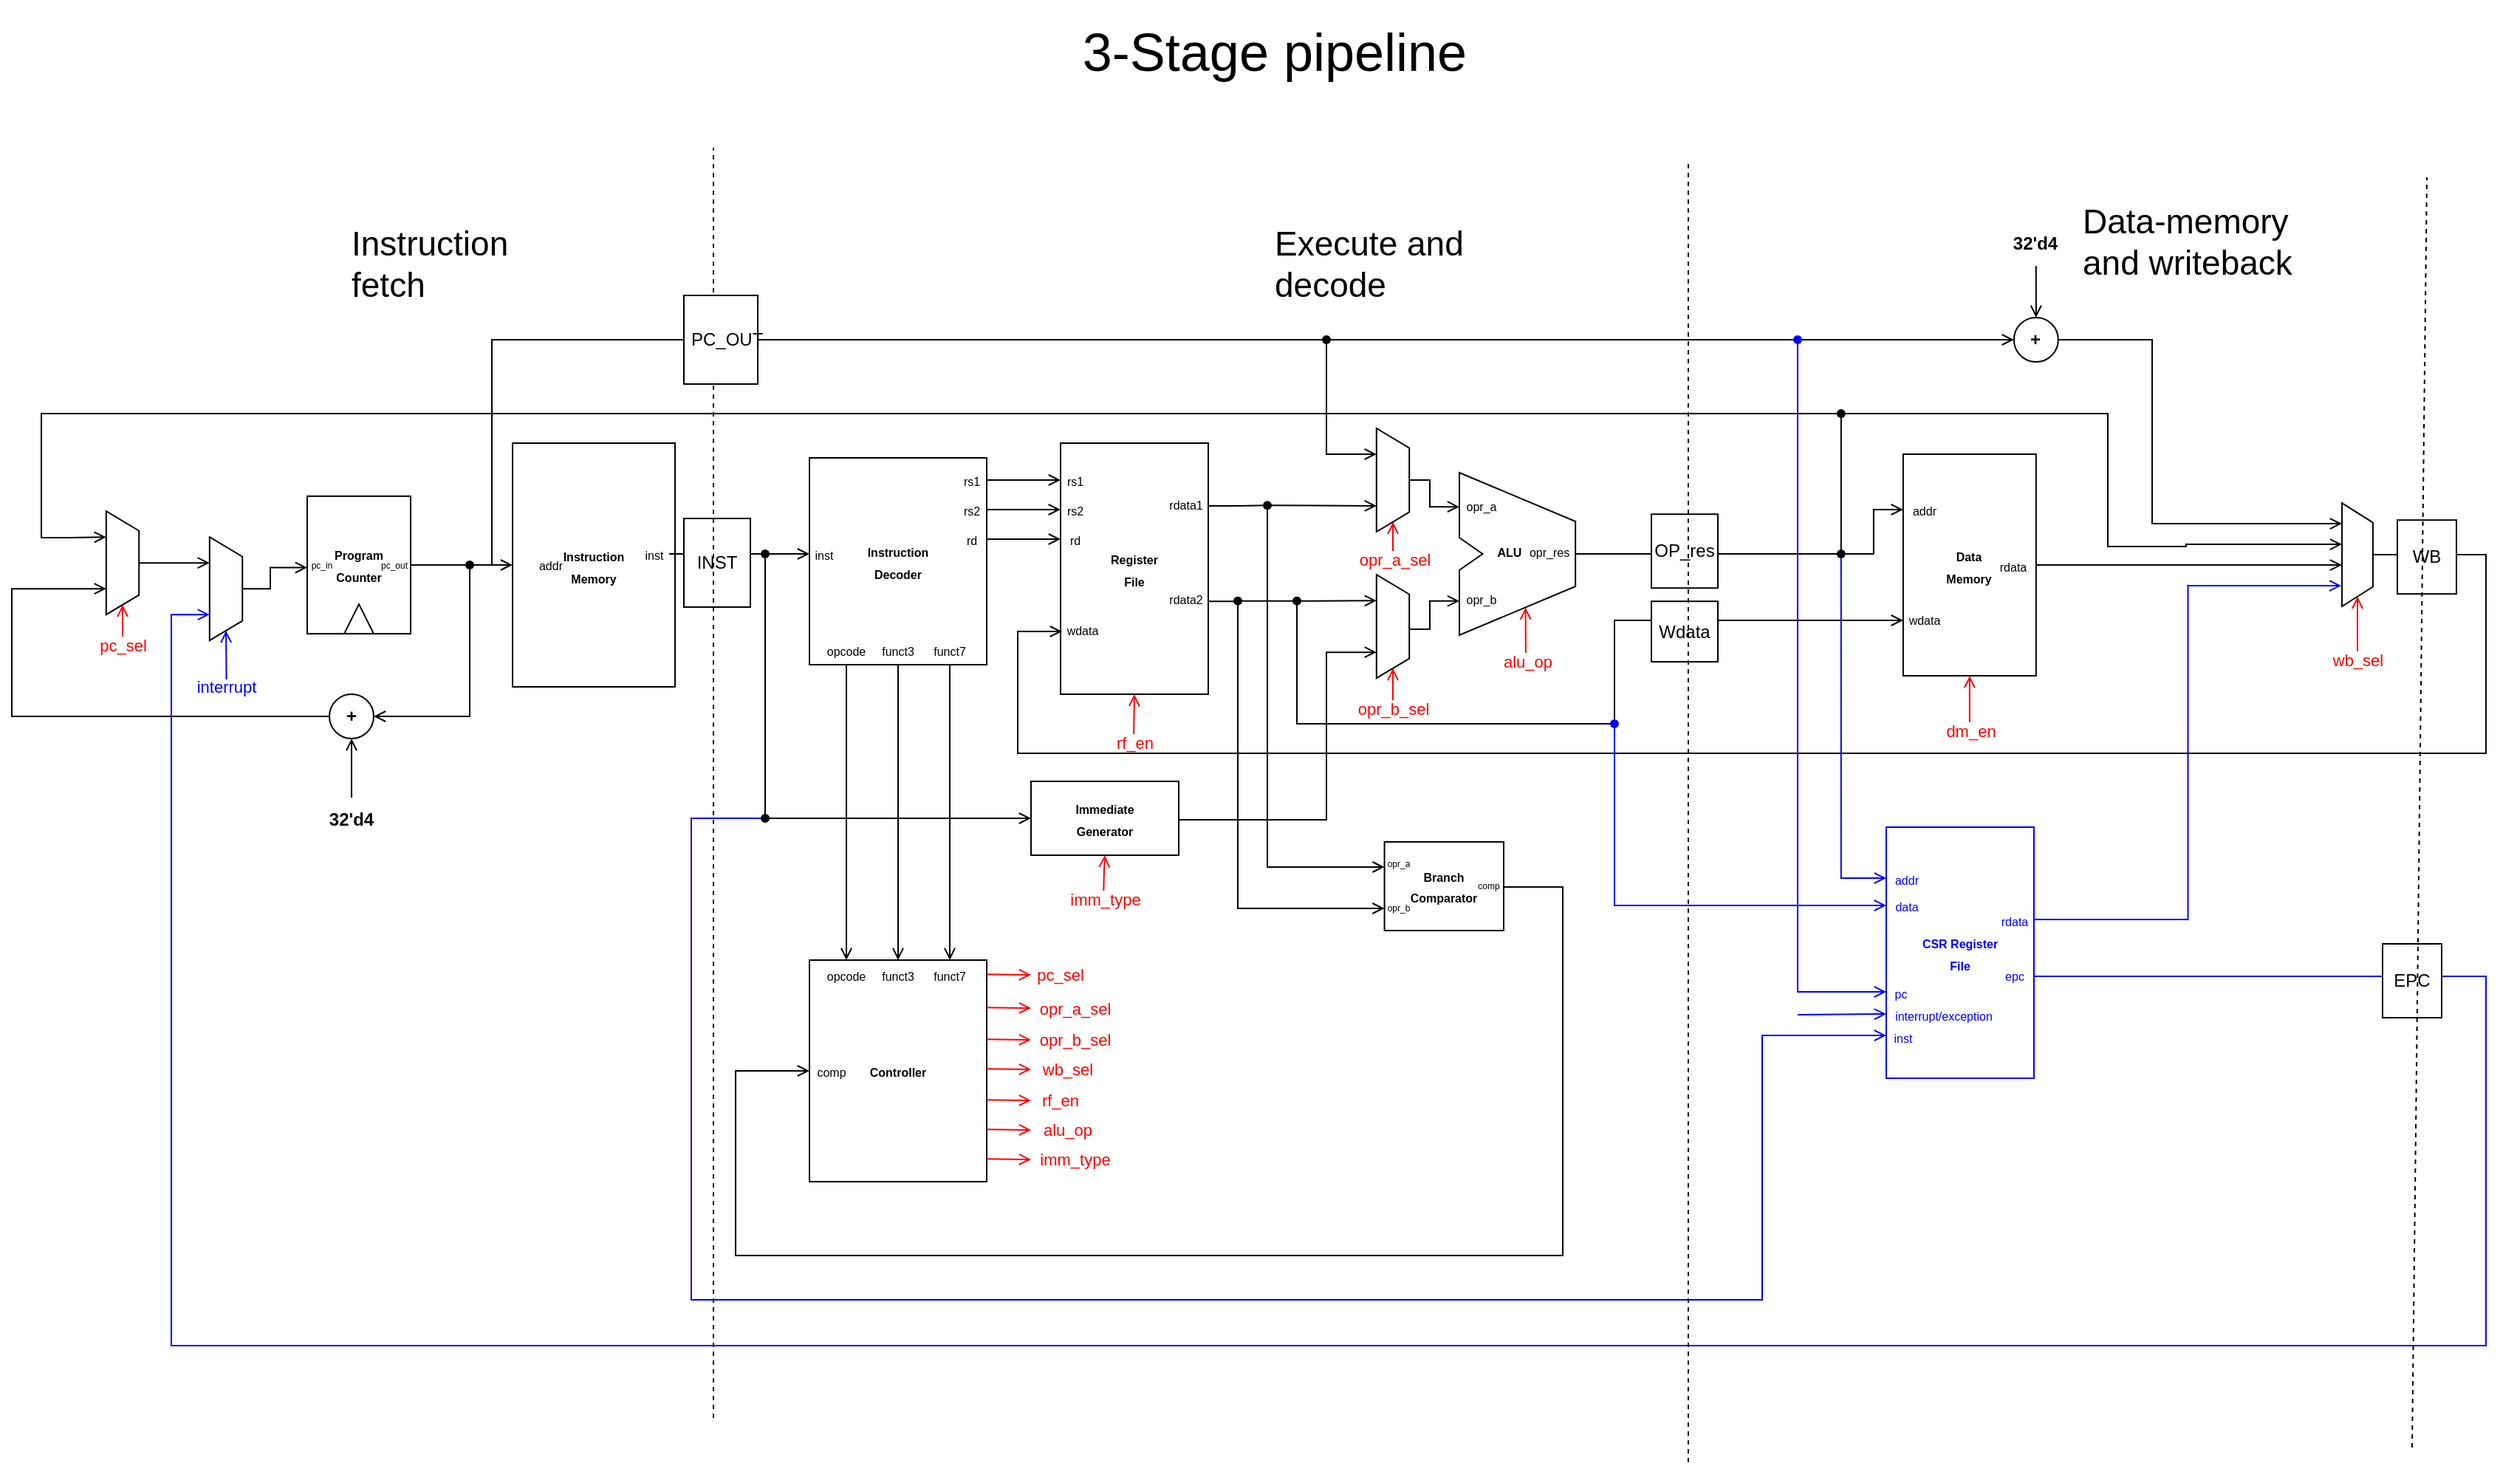 <mxfile version="22.1.16" type="device" pages="2">
  <diagram name="single_cycle" id="E-cS3wv_XoeDdycS55Jo">
    <mxGraphModel dx="2759" dy="1013" grid="1" gridSize="10" guides="1" tooltips="1" connect="1" arrows="1" fold="1" page="1" pageScale="1" pageWidth="850" pageHeight="1100" math="0" shadow="0">
      <root>
        <mxCell id="0" />
        <mxCell id="1" parent="0" />
        <mxCell id="Olr035WZX6d9rhfPIDPr-122" style="edgeStyle=orthogonalEdgeStyle;shape=connector;rounded=0;orthogonalLoop=1;jettySize=auto;html=1;exitX=0.5;exitY=1;exitDx=0;exitDy=0;exitPerimeter=0;labelBackgroundColor=default;strokeColor=#ff0000;align=center;verticalAlign=middle;fontFamily=Helvetica;fontSize=11;fontColor=default;endArrow=open;entryX=0.5;entryY=1;entryDx=0;entryDy=0;entryPerimeter=0;endFill=0;" parent="1" target="Olr035WZX6d9rhfPIDPr-2" edge="1">
          <mxGeometry relative="1" as="geometry">
            <mxPoint x="454.5" y="520" as="sourcePoint" />
          </mxGeometry>
        </mxCell>
        <mxCell id="Olr035WZX6d9rhfPIDPr-183" value="&lt;font color=&quot;#ff0000&quot;&gt;rf_en&lt;/font&gt;" style="edgeLabel;html=1;align=center;verticalAlign=middle;resizable=0;points=[];fontSize=11;fontFamily=Helvetica;fontColor=default;" parent="Olr035WZX6d9rhfPIDPr-122" connectable="0" vertex="1">
          <mxGeometry x="-0.74" relative="1" as="geometry">
            <mxPoint y="6" as="offset" />
          </mxGeometry>
        </mxCell>
        <mxCell id="Olr035WZX6d9rhfPIDPr-2" value="&lt;b style=&quot;font-size: 8px;&quot;&gt;Register &lt;br&gt;File&lt;/b&gt;" style="rounded=0;whiteSpace=wrap;html=1;points=[[0,0,0,0,0],[0,0.25,0,0,0],[0,0.5,0,0,0],[0,0.75,0,0,0],[0,1,0,0,0],[0.25,0,0,0,0],[0.25,1,0,0,0],[0.5,0,0,0,0],[0.5,1,0,0,0],[0.75,0,0,0,0],[0.75,1,0,0,0],[1,0,0,0,0],[1,0.25,0,0,0],[1,0.5,0,0,0],[1,0.63,0,0,0],[1,0.75,0,0,0],[1,1,0,0,0]];" parent="1" vertex="1">
          <mxGeometry x="405" y="320" width="100" height="170" as="geometry" />
        </mxCell>
        <mxCell id="Olr035WZX6d9rhfPIDPr-4" value="&lt;b style=&quot;font-size: 8px;&quot;&gt;Instruction &lt;br&gt;Memory&lt;/b&gt;" style="rounded=0;whiteSpace=wrap;html=1;" parent="1" vertex="1">
          <mxGeometry x="34" y="320" width="110" height="165" as="geometry" />
        </mxCell>
        <mxCell id="Olr035WZX6d9rhfPIDPr-5" value="&lt;font style=&quot;font-size: 8px;&quot;&gt;&lt;b&gt;Instruction&lt;br&gt;Decoder&lt;/b&gt;&lt;/font&gt;" style="rounded=0;whiteSpace=wrap;html=1;" parent="1" vertex="1">
          <mxGeometry x="235" y="330" width="120" height="140" as="geometry" />
        </mxCell>
        <mxCell id="Olr035WZX6d9rhfPIDPr-6" style="edgeStyle=orthogonalEdgeStyle;rounded=0;orthogonalLoop=1;jettySize=auto;html=1;exitX=1;exitY=0.5;exitDx=0;exitDy=0;entryX=0;entryY=0.5;entryDx=0;entryDy=0;endArrow=open;endFill=0;" parent="1" source="Olr035WZX6d9rhfPIDPr-28" target="Olr035WZX6d9rhfPIDPr-27" edge="1">
          <mxGeometry relative="1" as="geometry" />
        </mxCell>
        <mxCell id="Olr035WZX6d9rhfPIDPr-9" value="&lt;font style=&quot;font-size: 8px;&quot;&gt;rs1&lt;/font&gt;" style="text;html=1;strokeColor=none;fillColor=none;align=center;verticalAlign=middle;whiteSpace=wrap;rounded=0;" parent="1" vertex="1">
          <mxGeometry x="405" y="340" width="20" height="10" as="geometry" />
        </mxCell>
        <mxCell id="Olr035WZX6d9rhfPIDPr-12" value="&lt;font style=&quot;font-size: 8px;&quot;&gt;rs2&lt;/font&gt;" style="text;html=1;strokeColor=none;fillColor=none;align=center;verticalAlign=middle;whiteSpace=wrap;rounded=0;" parent="1" vertex="1">
          <mxGeometry x="405" y="365" width="20" as="geometry" />
        </mxCell>
        <mxCell id="Olr035WZX6d9rhfPIDPr-13" value="&lt;font style=&quot;font-size: 8px;&quot;&gt;rd&lt;/font&gt;" style="text;html=1;strokeColor=none;fillColor=none;align=center;verticalAlign=middle;whiteSpace=wrap;rounded=0;" parent="1" vertex="1">
          <mxGeometry x="405" y="380" width="20" height="10" as="geometry" />
        </mxCell>
        <mxCell id="Olr035WZX6d9rhfPIDPr-15" value="&lt;font style=&quot;font-size: 8px;&quot;&gt;wdata&lt;/font&gt;" style="text;html=1;strokeColor=none;fillColor=none;align=center;verticalAlign=middle;whiteSpace=wrap;rounded=0;" parent="1" vertex="1">
          <mxGeometry x="405" y="441.1" width="30" height="10" as="geometry" />
        </mxCell>
        <mxCell id="Olr035WZX6d9rhfPIDPr-17" value="" style="endArrow=open;html=1;rounded=0;entryX=0;entryY=0.5;entryDx=0;entryDy=0;exitX=1;exitY=0.5;exitDx=0;exitDy=0;endFill=0;" parent="1" source="Olr035WZX6d9rhfPIDPr-20" target="Olr035WZX6d9rhfPIDPr-9" edge="1">
          <mxGeometry width="50" height="50" relative="1" as="geometry">
            <mxPoint x="355" y="350" as="sourcePoint" />
            <mxPoint x="405" y="300" as="targetPoint" />
          </mxGeometry>
        </mxCell>
        <mxCell id="Olr035WZX6d9rhfPIDPr-18" value="" style="endArrow=open;html=1;rounded=0;entryX=-0.004;entryY=0;entryDx=0;entryDy=0;entryPerimeter=0;exitX=1;exitY=0.5;exitDx=0;exitDy=0;endFill=0;" parent="1" source="Olr035WZX6d9rhfPIDPr-25" target="Olr035WZX6d9rhfPIDPr-12" edge="1">
          <mxGeometry width="50" height="50" relative="1" as="geometry">
            <mxPoint x="355" y="365" as="sourcePoint" />
            <mxPoint x="415" y="345" as="targetPoint" />
          </mxGeometry>
        </mxCell>
        <mxCell id="Olr035WZX6d9rhfPIDPr-19" value="" style="endArrow=open;html=1;rounded=0;exitX=1;exitY=0.5;exitDx=0;exitDy=0;entryX=0;entryY=0.5;entryDx=0;entryDy=0;endFill=0;" parent="1" source="Olr035WZX6d9rhfPIDPr-22" target="Olr035WZX6d9rhfPIDPr-13" edge="1">
          <mxGeometry width="50" height="50" relative="1" as="geometry">
            <mxPoint x="375" y="375" as="sourcePoint" />
            <mxPoint x="425" y="325" as="targetPoint" />
          </mxGeometry>
        </mxCell>
        <mxCell id="Olr035WZX6d9rhfPIDPr-20" value="&lt;font style=&quot;font-size: 8px;&quot;&gt;rs1&lt;/font&gt;" style="text;html=1;strokeColor=none;fillColor=none;align=center;verticalAlign=middle;whiteSpace=wrap;rounded=0;" parent="1" vertex="1">
          <mxGeometry x="335" y="340" width="20" height="10" as="geometry" />
        </mxCell>
        <mxCell id="Olr035WZX6d9rhfPIDPr-22" value="&lt;font style=&quot;font-size: 8px;&quot;&gt;rd&lt;/font&gt;" style="text;html=1;strokeColor=none;fillColor=none;align=center;verticalAlign=middle;whiteSpace=wrap;rounded=0;" parent="1" vertex="1">
          <mxGeometry x="335" y="380" width="20" height="10" as="geometry" />
        </mxCell>
        <mxCell id="Olr035WZX6d9rhfPIDPr-25" value="&lt;font style=&quot;font-size: 8px;&quot;&gt;rs2&lt;/font&gt;" style="text;html=1;strokeColor=none;fillColor=none;align=center;verticalAlign=middle;whiteSpace=wrap;rounded=0;" parent="1" vertex="1">
          <mxGeometry x="335" y="360" width="20" height="10" as="geometry" />
        </mxCell>
        <mxCell id="Olr035WZX6d9rhfPIDPr-27" value="&lt;font style=&quot;font-size: 8px;&quot;&gt;inst&lt;/font&gt;" style="text;html=1;strokeColor=none;fillColor=none;align=center;verticalAlign=middle;whiteSpace=wrap;rounded=0;" parent="1" vertex="1">
          <mxGeometry x="235" y="390" width="20" height="10" as="geometry" />
        </mxCell>
        <mxCell id="Olr035WZX6d9rhfPIDPr-28" value="&lt;font style=&quot;font-size: 8px;&quot;&gt;inst&lt;/font&gt;" style="text;html=1;strokeColor=none;fillColor=none;align=center;verticalAlign=middle;whiteSpace=wrap;rounded=0;" parent="1" vertex="1">
          <mxGeometry x="120" y="390" width="20" height="10" as="geometry" />
        </mxCell>
        <mxCell id="Olr035WZX6d9rhfPIDPr-40" style="edgeStyle=orthogonalEdgeStyle;rounded=0;orthogonalLoop=1;jettySize=auto;html=1;entryX=0.5;entryY=0;entryDx=0;entryDy=0;endArrow=open;endFill=0;" parent="1" source="Olr035WZX6d9rhfPIDPr-29" target="Olr035WZX6d9rhfPIDPr-35" edge="1">
          <mxGeometry relative="1" as="geometry">
            <mxPoint x="375" y="700.92" as="targetPoint" />
            <Array as="points">
              <mxPoint x="260" y="670" />
              <mxPoint x="260" y="670" />
            </Array>
          </mxGeometry>
        </mxCell>
        <mxCell id="Olr035WZX6d9rhfPIDPr-29" value="&lt;font style=&quot;font-size: 8px;&quot;&gt;opcode&lt;/font&gt;" style="text;html=1;strokeColor=none;fillColor=none;align=center;verticalAlign=middle;whiteSpace=wrap;rounded=0;" parent="1" vertex="1">
          <mxGeometry x="245" y="450" width="30" height="20" as="geometry" />
        </mxCell>
        <mxCell id="Olr035WZX6d9rhfPIDPr-39" style="edgeStyle=orthogonalEdgeStyle;rounded=0;orthogonalLoop=1;jettySize=auto;html=1;exitX=0.5;exitY=1;exitDx=0;exitDy=0;entryX=0.5;entryY=0;entryDx=0;entryDy=0;endArrow=open;endFill=0;" parent="1" source="Olr035WZX6d9rhfPIDPr-30" target="Olr035WZX6d9rhfPIDPr-36" edge="1">
          <mxGeometry relative="1" as="geometry" />
        </mxCell>
        <mxCell id="Olr035WZX6d9rhfPIDPr-30" value="&lt;font style=&quot;font-size: 8px;&quot;&gt;funct3&lt;/font&gt;" style="text;html=1;strokeColor=none;fillColor=none;align=center;verticalAlign=middle;whiteSpace=wrap;rounded=0;" parent="1" vertex="1">
          <mxGeometry x="280" y="450" width="30" height="20" as="geometry" />
        </mxCell>
        <mxCell id="Olr035WZX6d9rhfPIDPr-38" style="edgeStyle=orthogonalEdgeStyle;rounded=0;orthogonalLoop=1;jettySize=auto;html=1;exitX=0.5;exitY=1;exitDx=0;exitDy=0;entryX=0.5;entryY=0;entryDx=0;entryDy=0;endArrow=open;endFill=0;" parent="1" source="Olr035WZX6d9rhfPIDPr-31" target="Olr035WZX6d9rhfPIDPr-37" edge="1">
          <mxGeometry relative="1" as="geometry" />
        </mxCell>
        <mxCell id="Olr035WZX6d9rhfPIDPr-31" value="&lt;font style=&quot;font-size: 8px;&quot;&gt;funct7&lt;/font&gt;" style="text;html=1;strokeColor=none;fillColor=none;align=center;verticalAlign=middle;whiteSpace=wrap;rounded=0;" parent="1" vertex="1">
          <mxGeometry x="315" y="450" width="30" height="20" as="geometry" />
        </mxCell>
        <mxCell id="Olr035WZX6d9rhfPIDPr-95" style="edgeStyle=orthogonalEdgeStyle;rounded=0;orthogonalLoop=1;jettySize=auto;html=1;entryX=0.57;entryY=0.83;entryDx=0;entryDy=0;entryPerimeter=0;strokeColor=#ff0000;endArrow=open;endFill=0;" parent="1" target="Olr035WZX6d9rhfPIDPr-55" edge="1">
          <mxGeometry relative="1" as="geometry">
            <mxPoint x="685" y="500" as="targetPoint" />
            <mxPoint x="720" y="470" as="sourcePoint" />
          </mxGeometry>
        </mxCell>
        <mxCell id="Olr035WZX6d9rhfPIDPr-180" value="&lt;font color=&quot;#ff0000&quot;&gt;alu_op&lt;/font&gt;" style="edgeLabel;html=1;align=center;verticalAlign=middle;resizable=0;points=[];fontSize=11;fontFamily=Helvetica;fontColor=default;" parent="Olr035WZX6d9rhfPIDPr-95" connectable="0" vertex="1">
          <mxGeometry x="-0.888" relative="1" as="geometry">
            <mxPoint x="1" as="offset" />
          </mxGeometry>
        </mxCell>
        <mxCell id="Olr035WZX6d9rhfPIDPr-34" value="&lt;font style=&quot;font-size: 8px;&quot;&gt;&lt;b&gt;Controller&lt;/b&gt;&lt;/font&gt;" style="rounded=0;whiteSpace=wrap;html=1;points=[[0,0,0,0,0],[0,0.25,0,0,0],[0,0.5,0,0,0],[0,0.75,0,0,0],[0,1,0,0,0],[0.25,0,0,0,0],[0.25,1,0,0,0],[0.5,0,0,0,0],[0.5,1,0,0,0],[0.75,0,0,0,0],[0.75,1,0,0,0],[1,0.12,0,0,0],[1,0.31,0,0,0],[1,0.5,0,0,0],[1,0.69,0,0,0],[1,0.88,0,0,0]];" parent="1" vertex="1">
          <mxGeometry x="235" y="670" width="120" height="150" as="geometry" />
        </mxCell>
        <mxCell id="Olr035WZX6d9rhfPIDPr-35" value="&lt;font style=&quot;font-size: 8px;&quot;&gt;opcode&lt;/font&gt;" style="text;html=1;strokeColor=none;fillColor=none;align=center;verticalAlign=middle;whiteSpace=wrap;rounded=0;" parent="1" vertex="1">
          <mxGeometry x="245" y="670" width="30" height="20" as="geometry" />
        </mxCell>
        <mxCell id="Olr035WZX6d9rhfPIDPr-36" value="&lt;font style=&quot;font-size: 8px;&quot;&gt;funct3&lt;/font&gt;" style="text;html=1;strokeColor=none;fillColor=none;align=center;verticalAlign=middle;whiteSpace=wrap;rounded=0;" parent="1" vertex="1">
          <mxGeometry x="280" y="670" width="30" height="20" as="geometry" />
        </mxCell>
        <mxCell id="Olr035WZX6d9rhfPIDPr-37" value="&lt;font style=&quot;font-size: 8px;&quot;&gt;funct7&lt;/font&gt;" style="text;html=1;strokeColor=none;fillColor=none;align=center;verticalAlign=middle;whiteSpace=wrap;rounded=0;horizontal=1;" parent="1" vertex="1">
          <mxGeometry x="315" y="670" width="30" height="20" as="geometry" />
        </mxCell>
        <mxCell id="Olr035WZX6d9rhfPIDPr-60" style="edgeStyle=orthogonalEdgeStyle;rounded=0;orthogonalLoop=1;jettySize=auto;html=1;exitDx=0;exitDy=0;exitPerimeter=0;entryX=0;entryY=0.25;entryDx=0;entryDy=0;endArrow=open;endFill=0;" parent="1" source="Olr035WZX6d9rhfPIDPr-65" target="Olr035WZX6d9rhfPIDPr-59" edge="1">
          <mxGeometry relative="1" as="geometry">
            <Array as="points">
              <mxPoint x="955.43" y="395" />
              <mxPoint x="955.43" y="365" />
            </Array>
          </mxGeometry>
        </mxCell>
        <mxCell id="Olr035WZX6d9rhfPIDPr-55" value="" style="verticalLabelPosition=bottom;verticalAlign=top;html=1;shape=mxgraph.basic.polygon;polyCoords=[[0,0],[1,0.3],[1,0.5],[1,0.7],[0,1],[0,0.6],[0.2,0.5],[0,0.4]];polyline=0;shadow=0;aspect=fixed;points=[[0,0.21,0,0,0],[0,0.79,0,0,0],[0.57,0.83,0,0,0],[1,0.5,0,0,0]];" parent="1" vertex="1">
          <mxGeometry x="675" y="340" width="78.57" height="110" as="geometry" />
        </mxCell>
        <mxCell id="Olr035WZX6d9rhfPIDPr-57" style="edgeStyle=orthogonalEdgeStyle;rounded=0;orthogonalLoop=1;jettySize=auto;html=1;exitDx=0;exitDy=0;entryX=0.75;entryY=1;entryDx=0;entryDy=0;endArrow=open;endFill=0;" parent="1" source="Olr035WZX6d9rhfPIDPr-160" target="Olr035WZX6d9rhfPIDPr-111" edge="1">
          <mxGeometry relative="1" as="geometry">
            <Array as="points">
              <mxPoint x="545" y="363" />
            </Array>
          </mxGeometry>
        </mxCell>
        <mxCell id="Olr035WZX6d9rhfPIDPr-62" style="edgeStyle=orthogonalEdgeStyle;rounded=0;orthogonalLoop=1;jettySize=auto;html=1;exitX=1;exitY=0.5;exitDx=0;exitDy=0;entryX=0.6;entryY=1;entryDx=0;entryDy=0;entryPerimeter=0;endArrow=open;endFill=0;" parent="1" source="Olr035WZX6d9rhfPIDPr-59" target="Olr035WZX6d9rhfPIDPr-210" edge="1">
          <mxGeometry relative="1" as="geometry">
            <mxPoint x="1165.055" y="433.295" as="targetPoint" />
            <Array as="points">
              <mxPoint x="1084" y="403" />
              <mxPoint x="1167" y="403" />
            </Array>
          </mxGeometry>
        </mxCell>
        <mxCell id="Olr035WZX6d9rhfPIDPr-121" style="edgeStyle=orthogonalEdgeStyle;shape=connector;rounded=0;orthogonalLoop=1;jettySize=auto;html=1;labelBackgroundColor=default;strokeColor=#ff0000;align=center;verticalAlign=middle;fontFamily=Helvetica;fontSize=11;fontColor=default;endArrow=open;entryX=0.5;entryY=1;entryDx=0;entryDy=0;endFill=0;" parent="1" target="Olr035WZX6d9rhfPIDPr-59" edge="1">
          <mxGeometry relative="1" as="geometry">
            <mxPoint x="1020.43" y="510" as="sourcePoint" />
          </mxGeometry>
        </mxCell>
        <mxCell id="Olr035WZX6d9rhfPIDPr-179" value="&lt;font color=&quot;#ff0000&quot;&gt;dm_en&lt;/font&gt;" style="edgeLabel;html=1;align=center;verticalAlign=middle;resizable=0;points=[];fontSize=11;fontFamily=Helvetica;fontColor=default;" parent="Olr035WZX6d9rhfPIDPr-121" connectable="0" vertex="1">
          <mxGeometry x="-0.537" relative="1" as="geometry">
            <mxPoint y="12" as="offset" />
          </mxGeometry>
        </mxCell>
        <mxCell id="Olr035WZX6d9rhfPIDPr-59" value="&lt;font style=&quot;font-size: 8px;&quot;&gt;&lt;b&gt;Data&lt;br&gt;Memory&lt;/b&gt;&lt;/font&gt;" style="whiteSpace=wrap;html=1;" parent="1" vertex="1">
          <mxGeometry x="975.43" y="327.5" width="90" height="150" as="geometry" />
        </mxCell>
        <mxCell id="Olr035WZX6d9rhfPIDPr-124" style="edgeStyle=orthogonalEdgeStyle;shape=connector;rounded=0;orthogonalLoop=1;jettySize=auto;html=1;labelBackgroundColor=default;strokeColor=#000000;align=center;verticalAlign=middle;fontFamily=Helvetica;fontSize=11;fontColor=default;endArrow=open;entryX=0;entryY=0.75;entryDx=0;entryDy=0;entryPerimeter=0;endFill=0;exitX=0.5;exitY=0;exitDx=0;exitDy=0;exitPerimeter=0;" parent="1" source="Olr035WZX6d9rhfPIDPr-210" edge="1">
          <mxGeometry relative="1" as="geometry">
            <mxPoint x="406" y="447.5" as="targetPoint" />
            <mxPoint x="1100" y="400" as="sourcePoint" />
            <Array as="points">
              <mxPoint x="1370" y="395" />
              <mxPoint x="1370" y="530" />
              <mxPoint x="376" y="530" />
              <mxPoint x="376" y="447" />
            </Array>
          </mxGeometry>
        </mxCell>
        <mxCell id="Olr035WZX6d9rhfPIDPr-64" value="" style="edgeStyle=orthogonalEdgeStyle;rounded=0;orthogonalLoop=1;jettySize=auto;html=1;exitX=1;exitY=0.5;exitDx=0;exitDy=0;entryDx=0;entryDy=0;endArrow=none;endFill=0;entryX=0.434;entryY=0.63;entryPerimeter=0;exitPerimeter=0;" parent="1" source="Olr035WZX6d9rhfPIDPr-55" target="Olr035WZX6d9rhfPIDPr-65" edge="1">
          <mxGeometry relative="1" as="geometry">
            <mxPoint x="805.0" y="395" as="sourcePoint" />
            <mxPoint x="805.0" y="404.86" as="targetPoint" />
            <Array as="points">
              <mxPoint x="785" y="395" />
              <mxPoint x="785" y="395" />
            </Array>
          </mxGeometry>
        </mxCell>
        <mxCell id="Olr035WZX6d9rhfPIDPr-66" style="edgeStyle=orthogonalEdgeStyle;rounded=0;orthogonalLoop=1;jettySize=auto;html=1;entryX=0.4;entryY=1;entryDx=0;entryDy=0;entryPerimeter=0;endArrow=open;endFill=0;" parent="1" source="Olr035WZX6d9rhfPIDPr-170" target="Olr035WZX6d9rhfPIDPr-210" edge="1">
          <mxGeometry relative="1" as="geometry">
            <mxPoint x="1165.055" y="402.495" as="targetPoint" />
            <Array as="points">
              <mxPoint x="1114" y="300" />
              <mxPoint x="1114" y="390" />
              <mxPoint x="1167" y="390" />
            </Array>
          </mxGeometry>
        </mxCell>
        <mxCell id="Olr035WZX6d9rhfPIDPr-205" style="edgeStyle=orthogonalEdgeStyle;shape=connector;rounded=0;orthogonalLoop=1;jettySize=auto;html=1;entryX=0;entryY=0.5;entryDx=0;entryDy=0;labelBackgroundColor=default;strokeColor=#0000ff;align=center;verticalAlign=middle;fontFamily=Helvetica;fontSize=11;fontColor=default;endArrow=open;endFill=0;" parent="1" source="Olr035WZX6d9rhfPIDPr-65" target="Olr035WZX6d9rhfPIDPr-195" edge="1">
          <mxGeometry relative="1" as="geometry">
            <Array as="points">
              <mxPoint x="934" y="395" />
              <mxPoint x="934" y="615" />
            </Array>
          </mxGeometry>
        </mxCell>
        <mxCell id="Olr035WZX6d9rhfPIDPr-65" value="" style="shape=waypoint;sketch=0;fillStyle=solid;size=6;pointerEvents=1;points=[];fillColor=none;resizable=0;rotatable=0;perimeter=centerPerimeter;snapToPoint=1;" parent="1" vertex="1">
          <mxGeometry x="923.43" y="385" width="20" height="20" as="geometry" />
        </mxCell>
        <mxCell id="Olr035WZX6d9rhfPIDPr-70" style="edgeStyle=orthogonalEdgeStyle;rounded=0;orthogonalLoop=1;jettySize=auto;html=1;entryX=0;entryY=0.5;entryDx=0;entryDy=0;endArrow=open;endFill=0;" parent="1" source="Olr035WZX6d9rhfPIDPr-77" target="Olr035WZX6d9rhfPIDPr-4" edge="1">
          <mxGeometry relative="1" as="geometry" />
        </mxCell>
        <mxCell id="Olr035WZX6d9rhfPIDPr-69" value="&lt;font style=&quot;font-size: 8px;&quot;&gt;&lt;b&gt;Program&lt;br&gt;Counter&lt;/b&gt;&lt;/font&gt;" style="rounded=0;whiteSpace=wrap;html=1;" parent="1" vertex="1">
          <mxGeometry x="-105" y="355.93" width="70" height="93.13" as="geometry" />
        </mxCell>
        <mxCell id="Olr035WZX6d9rhfPIDPr-71" value="" style="triangle;whiteSpace=wrap;html=1;rotation=-90;" parent="1" vertex="1">
          <mxGeometry x="-80" y="429.06" width="20" height="20" as="geometry" />
        </mxCell>
        <mxCell id="Olr035WZX6d9rhfPIDPr-73" value="&lt;b&gt;+&lt;/b&gt;" style="ellipse;whiteSpace=wrap;html=1;aspect=fixed;" parent="1" vertex="1">
          <mxGeometry x="1050.43" y="235" width="30" height="30" as="geometry" />
        </mxCell>
        <mxCell id="Olr035WZX6d9rhfPIDPr-74" style="edgeStyle=orthogonalEdgeStyle;rounded=0;orthogonalLoop=1;jettySize=auto;html=1;entryX=0.2;entryY=1;entryDx=0;entryDy=0;entryPerimeter=0;endArrow=open;endFill=0;" parent="1" source="Olr035WZX6d9rhfPIDPr-73" target="Olr035WZX6d9rhfPIDPr-210" edge="1">
          <mxGeometry relative="1" as="geometry">
            <mxPoint x="1165.055" y="371.695" as="targetPoint" />
            <Array as="points">
              <mxPoint x="1144" y="250" />
              <mxPoint x="1144" y="375" />
            </Array>
          </mxGeometry>
        </mxCell>
        <mxCell id="Olr035WZX6d9rhfPIDPr-78" value="" style="edgeStyle=orthogonalEdgeStyle;rounded=0;orthogonalLoop=1;jettySize=auto;html=1;entryDx=0;entryDy=0;endArrow=none;endFill=0;" parent="1" source="Olr035WZX6d9rhfPIDPr-69" target="Olr035WZX6d9rhfPIDPr-77" edge="1">
          <mxGeometry relative="1" as="geometry">
            <mxPoint x="-35" y="402" as="sourcePoint" />
            <mxPoint x="45" y="403" as="targetPoint" />
          </mxGeometry>
        </mxCell>
        <mxCell id="Olr035WZX6d9rhfPIDPr-80" style="edgeStyle=orthogonalEdgeStyle;rounded=0;orthogonalLoop=1;jettySize=auto;html=1;entryX=0;entryY=0.5;entryDx=0;entryDy=0;endArrow=open;endFill=0;" parent="1" source="Olr035WZX6d9rhfPIDPr-202" target="Olr035WZX6d9rhfPIDPr-73" edge="1">
          <mxGeometry relative="1" as="geometry">
            <mxPoint x="915.43" y="260" as="targetPoint" />
            <Array as="points">
              <mxPoint x="915.43" y="250" />
              <mxPoint x="915.43" y="250" />
            </Array>
          </mxGeometry>
        </mxCell>
        <mxCell id="Olr035WZX6d9rhfPIDPr-86" style="edgeStyle=orthogonalEdgeStyle;rounded=0;orthogonalLoop=1;jettySize=auto;html=1;entryX=1;entryY=0.5;entryDx=0;entryDy=0;endArrow=open;endFill=0;" parent="1" source="Olr035WZX6d9rhfPIDPr-77" target="Olr035WZX6d9rhfPIDPr-85" edge="1">
          <mxGeometry relative="1" as="geometry">
            <Array as="points">
              <mxPoint x="5" y="505" />
            </Array>
          </mxGeometry>
        </mxCell>
        <mxCell id="Olr035WZX6d9rhfPIDPr-77" value="" style="shape=waypoint;sketch=0;fillStyle=solid;size=6;pointerEvents=1;points=[];fillColor=none;resizable=0;rotatable=0;perimeter=centerPerimeter;snapToPoint=1;" parent="1" vertex="1">
          <mxGeometry x="-5" y="392.5" width="20" height="20" as="geometry" />
        </mxCell>
        <mxCell id="Olr035WZX6d9rhfPIDPr-87" style="edgeStyle=orthogonalEdgeStyle;rounded=0;orthogonalLoop=1;jettySize=auto;html=1;exitX=0.5;exitY=0;exitDx=0;exitDy=0;entryX=0.25;entryY=1;entryDx=0;entryDy=0;endArrow=open;endFill=0;" parent="1" source="Olr035WZX6d9rhfPIDPr-134" target="Olr035WZX6d9rhfPIDPr-232" edge="1">
          <mxGeometry relative="1" as="geometry">
            <Array as="points" />
          </mxGeometry>
        </mxCell>
        <mxCell id="Olr035WZX6d9rhfPIDPr-85" value="&lt;b&gt;+&lt;/b&gt;" style="ellipse;whiteSpace=wrap;html=1;aspect=fixed;" parent="1" vertex="1">
          <mxGeometry x="-90" y="490" width="30" height="30" as="geometry" />
        </mxCell>
        <mxCell id="Olr035WZX6d9rhfPIDPr-91" style="edgeStyle=orthogonalEdgeStyle;rounded=0;orthogonalLoop=1;jettySize=auto;html=1;entryX=0.5;entryY=1;entryDx=0;entryDy=0;endArrow=open;endFill=0;" parent="1" source="Olr035WZX6d9rhfPIDPr-90" target="Olr035WZX6d9rhfPIDPr-85" edge="1">
          <mxGeometry relative="1" as="geometry" />
        </mxCell>
        <mxCell id="Olr035WZX6d9rhfPIDPr-90" value="&lt;b&gt;32&#39;d4&lt;/b&gt;" style="text;html=1;strokeColor=none;fillColor=none;align=center;verticalAlign=middle;whiteSpace=wrap;rounded=0;" parent="1" vertex="1">
          <mxGeometry x="-105" y="560" width="60" height="30" as="geometry" />
        </mxCell>
        <mxCell id="Olr035WZX6d9rhfPIDPr-93" style="edgeStyle=orthogonalEdgeStyle;rounded=0;orthogonalLoop=1;jettySize=auto;html=1;entryX=0.5;entryY=0;entryDx=0;entryDy=0;endArrow=open;endFill=0;" parent="1" source="Olr035WZX6d9rhfPIDPr-92" target="Olr035WZX6d9rhfPIDPr-73" edge="1">
          <mxGeometry relative="1" as="geometry" />
        </mxCell>
        <mxCell id="Olr035WZX6d9rhfPIDPr-92" value="&lt;b&gt;32&#39;d4&lt;/b&gt;" style="text;html=1;strokeColor=none;fillColor=none;align=center;verticalAlign=middle;whiteSpace=wrap;rounded=0;" parent="1" vertex="1">
          <mxGeometry x="1035.43" y="170" width="60" height="30" as="geometry" />
        </mxCell>
        <mxCell id="Olr035WZX6d9rhfPIDPr-94" value="&lt;font style=&quot;font-size: 8px;&quot;&gt;addr&lt;/font&gt;" style="text;html=1;strokeColor=none;fillColor=none;align=center;verticalAlign=middle;whiteSpace=wrap;rounded=0;" parent="1" vertex="1">
          <mxGeometry x="45" y="397.49" width="30" height="10" as="geometry" />
        </mxCell>
        <mxCell id="Olr035WZX6d9rhfPIDPr-119" style="edgeStyle=orthogonalEdgeStyle;rounded=0;orthogonalLoop=1;jettySize=auto;html=1;entryX=1;entryY=0.5;entryDx=0;entryDy=0;strokeColor=#ff0000;endArrow=open;endFill=0;" parent="1" target="Olr035WZX6d9rhfPIDPr-96" edge="1">
          <mxGeometry relative="1" as="geometry">
            <mxPoint x="630" y="500" as="sourcePoint" />
          </mxGeometry>
        </mxCell>
        <mxCell id="Olr035WZX6d9rhfPIDPr-182" value="&lt;font color=&quot;#ff0000&quot;&gt;opr_b_sel&lt;/font&gt;" style="edgeLabel;html=1;align=center;verticalAlign=middle;resizable=0;points=[];fontSize=11;fontFamily=Helvetica;fontColor=default;" parent="Olr035WZX6d9rhfPIDPr-119" connectable="0" vertex="1">
          <mxGeometry x="-0.859" y="1" relative="1" as="geometry">
            <mxPoint x="1" y="2" as="offset" />
          </mxGeometry>
        </mxCell>
        <mxCell id="Olr035WZX6d9rhfPIDPr-96" value="" style="shape=trapezoid;perimeter=trapezoidPerimeter;whiteSpace=wrap;html=1;fixedSize=1;rotation=90;size=13.27;" parent="1" vertex="1">
          <mxGeometry x="595" y="433" width="70" height="22.2" as="geometry" />
        </mxCell>
        <mxCell id="Olr035WZX6d9rhfPIDPr-99" style="edgeStyle=orthogonalEdgeStyle;rounded=0;orthogonalLoop=1;jettySize=auto;html=1;exitX=0.5;exitY=0;exitDx=0;exitDy=0;exitPerimeter=0;entryX=0;entryY=0.79;entryDx=0;entryDy=0;entryPerimeter=0;endArrow=open;endFill=0;" parent="1" source="Olr035WZX6d9rhfPIDPr-96" target="Olr035WZX6d9rhfPIDPr-55" edge="1">
          <mxGeometry relative="1" as="geometry">
            <Array as="points">
              <mxPoint x="655" y="446" />
              <mxPoint x="655" y="427" />
            </Array>
          </mxGeometry>
        </mxCell>
        <mxCell id="Olr035WZX6d9rhfPIDPr-105" style="edgeStyle=orthogonalEdgeStyle;rounded=0;orthogonalLoop=1;jettySize=auto;html=1;entryX=0.75;entryY=1;entryDx=0;entryDy=0;exitX=1;exitY=0.5;exitDx=0;exitDy=0;endArrow=open;endFill=0;" parent="1" source="Olr035WZX6d9rhfPIDPr-101" target="Olr035WZX6d9rhfPIDPr-96" edge="1">
          <mxGeometry relative="1" as="geometry">
            <Array as="points">
              <mxPoint x="585" y="575" />
              <mxPoint x="585" y="462" />
            </Array>
          </mxGeometry>
        </mxCell>
        <mxCell id="Olr035WZX6d9rhfPIDPr-118" style="edgeStyle=orthogonalEdgeStyle;rounded=0;orthogonalLoop=1;jettySize=auto;html=1;strokeColor=#FF0000;endArrow=open;endFill=0;" parent="1" target="Olr035WZX6d9rhfPIDPr-101" edge="1">
          <mxGeometry relative="1" as="geometry">
            <mxPoint x="434" y="629" as="sourcePoint" />
          </mxGeometry>
        </mxCell>
        <mxCell id="Olr035WZX6d9rhfPIDPr-184" value="&lt;font color=&quot;#ff0000&quot;&gt;imm_type&lt;/font&gt;" style="edgeLabel;html=1;align=center;verticalAlign=middle;resizable=0;points=[];fontSize=11;fontFamily=Helvetica;fontColor=default;" parent="Olr035WZX6d9rhfPIDPr-118" connectable="0" vertex="1">
          <mxGeometry x="-0.64" y="1" relative="1" as="geometry">
            <mxPoint x="2" y="5" as="offset" />
          </mxGeometry>
        </mxCell>
        <mxCell id="Olr035WZX6d9rhfPIDPr-101" value="&lt;font style=&quot;font-size: 8px;&quot;&gt;&lt;b&gt;Immediate&lt;br&gt;Generator&lt;/b&gt;&lt;/font&gt;" style="rounded=0;whiteSpace=wrap;html=1;" parent="1" vertex="1">
          <mxGeometry x="385" y="549" width="100" height="50" as="geometry" />
        </mxCell>
        <mxCell id="Olr035WZX6d9rhfPIDPr-107" style="edgeStyle=orthogonalEdgeStyle;rounded=0;orthogonalLoop=1;jettySize=auto;html=1;entryX=0;entryY=0.5;entryDx=0;entryDy=0;endArrow=open;endFill=0;" parent="1" source="Olr035WZX6d9rhfPIDPr-106" target="Olr035WZX6d9rhfPIDPr-101" edge="1">
          <mxGeometry relative="1" as="geometry">
            <Array as="points">
              <mxPoint x="205" y="574" />
            </Array>
          </mxGeometry>
        </mxCell>
        <mxCell id="Olr035WZX6d9rhfPIDPr-106" value="" style="shape=waypoint;sketch=0;fillStyle=solid;size=6;pointerEvents=1;points=[];fillColor=none;resizable=0;rotatable=0;perimeter=centerPerimeter;snapToPoint=1;" parent="1" vertex="1">
          <mxGeometry x="195" y="385" width="20" height="20" as="geometry" />
        </mxCell>
        <mxCell id="Olr035WZX6d9rhfPIDPr-120" style="edgeStyle=orthogonalEdgeStyle;rounded=0;orthogonalLoop=1;jettySize=auto;html=1;entryX=1;entryY=0.5;entryDx=0;entryDy=0;strokeColor=#ff0000;endArrow=open;endFill=0;" parent="1" target="Olr035WZX6d9rhfPIDPr-111" edge="1">
          <mxGeometry relative="1" as="geometry">
            <mxPoint x="630" y="400" as="sourcePoint" />
          </mxGeometry>
        </mxCell>
        <mxCell id="Olr035WZX6d9rhfPIDPr-181" value="&lt;font color=&quot;#ff0000&quot;&gt;opr_a_sel&lt;/font&gt;" style="edgeLabel;html=1;align=center;verticalAlign=middle;resizable=0;points=[];fontSize=11;fontFamily=Helvetica;fontColor=default;" parent="Olr035WZX6d9rhfPIDPr-120" connectable="0" vertex="1">
          <mxGeometry x="-0.907" y="-1" relative="1" as="geometry">
            <mxPoint as="offset" />
          </mxGeometry>
        </mxCell>
        <mxCell id="Olr035WZX6d9rhfPIDPr-111" value="" style="shape=trapezoid;perimeter=trapezoidPerimeter;whiteSpace=wrap;html=1;fixedSize=1;rotation=90;size=13.27;" parent="1" vertex="1">
          <mxGeometry x="595" y="333.9" width="70" height="22.2" as="geometry" />
        </mxCell>
        <mxCell id="Olr035WZX6d9rhfPIDPr-112" value="" style="edgeStyle=orthogonalEdgeStyle;rounded=0;orthogonalLoop=1;jettySize=auto;html=1;endArrow=none;endFill=0;" parent="1" source="sBOxtMemxzJCtZdBsG6Z-6" target="Olr035WZX6d9rhfPIDPr-77" edge="1">
          <mxGeometry relative="1" as="geometry">
            <mxPoint x="565" y="270" as="sourcePoint" />
            <mxPoint x="-145" y="385" as="targetPoint" />
            <Array as="points">
              <mxPoint x="20" y="250" />
              <mxPoint x="20" y="403" />
            </Array>
          </mxGeometry>
        </mxCell>
        <mxCell id="Olr035WZX6d9rhfPIDPr-114" style="edgeStyle=orthogonalEdgeStyle;rounded=0;orthogonalLoop=1;jettySize=auto;html=1;entryX=0.25;entryY=1;entryDx=0;entryDy=0;endArrow=open;endFill=0;" parent="1" source="Olr035WZX6d9rhfPIDPr-110" target="Olr035WZX6d9rhfPIDPr-111" edge="1">
          <mxGeometry relative="1" as="geometry">
            <mxPoint x="585" y="270" as="sourcePoint" />
            <Array as="points">
              <mxPoint x="585" y="328" />
            </Array>
          </mxGeometry>
        </mxCell>
        <mxCell id="Olr035WZX6d9rhfPIDPr-115" style="edgeStyle=orthogonalEdgeStyle;rounded=0;orthogonalLoop=1;jettySize=auto;html=1;entryX=0;entryY=0.21;entryDx=0;entryDy=0;entryPerimeter=0;exitX=0.5;exitY=0;exitDx=0;exitDy=0;endArrow=open;endFill=0;" parent="1" source="Olr035WZX6d9rhfPIDPr-111" target="Olr035WZX6d9rhfPIDPr-55" edge="1">
          <mxGeometry relative="1" as="geometry">
            <mxPoint x="635" y="360" as="sourcePoint" />
            <Array as="points">
              <mxPoint x="655" y="345" />
              <mxPoint x="655" y="363" />
            </Array>
          </mxGeometry>
        </mxCell>
        <mxCell id="Olr035WZX6d9rhfPIDPr-133" style="edgeStyle=orthogonalEdgeStyle;shape=connector;rounded=0;orthogonalLoop=1;jettySize=auto;html=1;labelBackgroundColor=default;strokeColor=#000000;align=center;verticalAlign=middle;fontFamily=Helvetica;fontSize=11;fontColor=default;endArrow=open;exitX=1;exitY=0.75;exitDx=0;exitDy=0;entryX=0;entryY=0.5;entryDx=0;entryDy=0;endFill=0;" parent="1" source="Olr035WZX6d9rhfPIDPr-137" target="Olr035WZX6d9rhfPIDPr-136" edge="1">
          <mxGeometry relative="1" as="geometry">
            <mxPoint x="245" y="726.5" as="targetPoint" />
            <mxPoint x="755.71" y="621.5" as="sourcePoint" />
            <Array as="points">
              <mxPoint x="745" y="620" />
              <mxPoint x="745" y="870" />
              <mxPoint x="185" y="870" />
              <mxPoint x="185" y="745" />
            </Array>
          </mxGeometry>
        </mxCell>
        <mxCell id="Olr035WZX6d9rhfPIDPr-126" value="&lt;font style=&quot;font-size: 8px;&quot;&gt;&lt;b&gt;Branch&lt;br&gt;Comparator&lt;/b&gt;&lt;/font&gt;" style="whiteSpace=wrap;html=1;fontFamily=Helvetica;fontSize=11;fontColor=default;" parent="1" vertex="1">
          <mxGeometry x="624.29" y="590" width="80.71" height="60" as="geometry" />
        </mxCell>
        <mxCell id="Olr035WZX6d9rhfPIDPr-129" style="edgeStyle=orthogonalEdgeStyle;shape=connector;rounded=0;orthogonalLoop=1;jettySize=auto;html=1;entryX=0;entryY=1;entryDx=0;entryDy=0;labelBackgroundColor=default;strokeColor=#000000;align=center;verticalAlign=middle;fontFamily=Helvetica;fontSize=11;fontColor=default;endArrow=open;endFill=0;" parent="1" source="Olr035WZX6d9rhfPIDPr-160" target="Olr035WZX6d9rhfPIDPr-139" edge="1">
          <mxGeometry relative="1" as="geometry">
            <mxPoint x="635" y="380" as="sourcePoint" />
            <mxPoint x="675.0" y="607" as="targetPoint" />
            <Array as="points">
              <mxPoint x="545" y="607" />
            </Array>
          </mxGeometry>
        </mxCell>
        <mxCell id="Olr035WZX6d9rhfPIDPr-132" style="edgeStyle=orthogonalEdgeStyle;shape=connector;rounded=0;orthogonalLoop=1;jettySize=auto;html=1;labelBackgroundColor=default;strokeColor=#000000;align=center;verticalAlign=middle;fontFamily=Helvetica;fontSize=11;fontColor=default;endArrow=open;entryX=0;entryY=0.75;entryDx=0;entryDy=0;endFill=0;" parent="1" source="Olr035WZX6d9rhfPIDPr-131" target="Olr035WZX6d9rhfPIDPr-126" edge="1">
          <mxGeometry relative="1" as="geometry">
            <mxPoint x="615" y="350" as="targetPoint" />
            <mxPoint x="535" y="430" as="sourcePoint" />
            <Array as="points">
              <mxPoint x="525" y="635" />
            </Array>
          </mxGeometry>
        </mxCell>
        <mxCell id="Olr035WZX6d9rhfPIDPr-135" value="" style="edgeStyle=orthogonalEdgeStyle;rounded=0;orthogonalLoop=1;jettySize=auto;html=1;exitX=0;exitY=0.5;exitDx=0;exitDy=0;entryX=0.75;entryY=1;entryDx=0;entryDy=0;endArrow=open;endFill=0;" parent="1" source="Olr035WZX6d9rhfPIDPr-85" target="Olr035WZX6d9rhfPIDPr-134" edge="1">
          <mxGeometry relative="1" as="geometry">
            <mxPoint x="-90" y="505" as="sourcePoint" />
            <mxPoint x="-105" y="402" as="targetPoint" />
            <Array as="points">
              <mxPoint x="-305" y="505" />
              <mxPoint x="-305" y="419" />
            </Array>
          </mxGeometry>
        </mxCell>
        <mxCell id="Olr035WZX6d9rhfPIDPr-134" value="" style="shape=trapezoid;perimeter=trapezoidPerimeter;whiteSpace=wrap;html=1;fixedSize=1;rotation=90;size=13.27;" parent="1" vertex="1">
          <mxGeometry x="-265" y="390.0" width="70" height="22.2" as="geometry" />
        </mxCell>
        <mxCell id="Olr035WZX6d9rhfPIDPr-136" value="&lt;font style=&quot;font-size: 8px;&quot;&gt;comp&lt;/font&gt;" style="text;html=1;strokeColor=none;fillColor=none;align=center;verticalAlign=middle;whiteSpace=wrap;rounded=0;" parent="1" vertex="1">
          <mxGeometry x="235" y="735" width="30" height="20" as="geometry" />
        </mxCell>
        <mxCell id="Olr035WZX6d9rhfPIDPr-137" value="&lt;font style=&quot;font-size: 6px;&quot;&gt;comp&lt;/font&gt;" style="text;html=1;strokeColor=none;fillColor=none;align=center;verticalAlign=middle;whiteSpace=wrap;rounded=0;" parent="1" vertex="1">
          <mxGeometry x="685" y="613" width="20" height="10" as="geometry" />
        </mxCell>
        <mxCell id="Olr035WZX6d9rhfPIDPr-139" value="&lt;font style=&quot;font-size: 6px;&quot;&gt;opr_a&lt;/font&gt;" style="text;html=1;strokeColor=none;fillColor=none;align=center;verticalAlign=middle;whiteSpace=wrap;rounded=0;" parent="1" vertex="1">
          <mxGeometry x="624.29" y="599" width="20" height="8" as="geometry" />
        </mxCell>
        <mxCell id="Olr035WZX6d9rhfPIDPr-140" value="&lt;font style=&quot;font-size: 6px;&quot;&gt;opr_b&lt;/font&gt;" style="text;html=1;strokeColor=none;fillColor=none;align=center;verticalAlign=middle;whiteSpace=wrap;rounded=0;" parent="1" vertex="1">
          <mxGeometry x="624.29" y="629" width="20" height="8" as="geometry" />
        </mxCell>
        <mxCell id="Olr035WZX6d9rhfPIDPr-143" value="&lt;font style=&quot;font-size: 6px;&quot;&gt;pc_in&lt;/font&gt;" style="text;html=1;strokeColor=none;fillColor=none;align=center;verticalAlign=middle;whiteSpace=wrap;rounded=0;" parent="1" vertex="1">
          <mxGeometry x="-105" y="393" width="20" height="15" as="geometry" />
        </mxCell>
        <mxCell id="Olr035WZX6d9rhfPIDPr-144" value="&lt;font style=&quot;font-size: 6px;&quot;&gt;pc_out&lt;/font&gt;" style="text;html=1;strokeColor=none;fillColor=none;align=center;verticalAlign=middle;whiteSpace=wrap;rounded=0;" parent="1" vertex="1">
          <mxGeometry x="-57" y="396" width="22" height="10" as="geometry" />
        </mxCell>
        <mxCell id="Olr035WZX6d9rhfPIDPr-149" style="edgeStyle=orthogonalEdgeStyle;shape=connector;rounded=0;orthogonalLoop=1;jettySize=auto;html=1;entryX=0;entryY=0.75;entryDx=0;entryDy=0;labelBackgroundColor=default;strokeColor=#000000;align=center;verticalAlign=middle;fontFamily=Helvetica;fontSize=11;fontColor=default;endArrow=open;endFill=0;" parent="1" source="Olr035WZX6d9rhfPIDPr-147" target="Olr035WZX6d9rhfPIDPr-59" edge="1">
          <mxGeometry relative="1" as="geometry">
            <Array as="points">
              <mxPoint x="565" y="510" />
              <mxPoint x="780" y="510" />
              <mxPoint x="780" y="440" />
            </Array>
          </mxGeometry>
        </mxCell>
        <mxCell id="Olr035WZX6d9rhfPIDPr-150" value="&lt;font style=&quot;font-size: 8px;&quot;&gt;rdata2&lt;/font&gt;" style="text;html=1;strokeColor=none;fillColor=none;align=center;verticalAlign=middle;whiteSpace=wrap;rounded=0;" parent="1" vertex="1">
          <mxGeometry x="475" y="420" width="30" height="10" as="geometry" />
        </mxCell>
        <mxCell id="Olr035WZX6d9rhfPIDPr-151" value="&lt;font style=&quot;font-size: 8px;&quot;&gt;rdata1&lt;/font&gt;" style="text;html=1;strokeColor=none;fillColor=none;align=center;verticalAlign=middle;whiteSpace=wrap;rounded=0;" parent="1" vertex="1">
          <mxGeometry x="475" y="356.1" width="30" height="10" as="geometry" />
        </mxCell>
        <mxCell id="Olr035WZX6d9rhfPIDPr-147" value="" style="shape=waypoint;sketch=0;fillStyle=solid;size=6;pointerEvents=1;points=[];fillColor=none;resizable=0;rotatable=0;perimeter=centerPerimeter;snapToPoint=1;fontFamily=Helvetica;fontSize=11;fontColor=default;" parent="1" vertex="1">
          <mxGeometry x="555" y="416.87" width="20" height="20" as="geometry" />
        </mxCell>
        <mxCell id="Olr035WZX6d9rhfPIDPr-156" value="" style="edgeStyle=orthogonalEdgeStyle;rounded=0;orthogonalLoop=1;jettySize=auto;html=1;entryDx=0;entryDy=0;entryPerimeter=0;exitX=1;exitY=0.63;exitDx=0;exitDy=0;exitPerimeter=0;endArrow=none;endFill=0;" parent="1" source="Olr035WZX6d9rhfPIDPr-2" target="Olr035WZX6d9rhfPIDPr-131" edge="1">
          <mxGeometry relative="1" as="geometry">
            <mxPoint x="505" y="427" as="sourcePoint" />
            <mxPoint x="555" y="427" as="targetPoint" />
            <Array as="points" />
          </mxGeometry>
        </mxCell>
        <mxCell id="Olr035WZX6d9rhfPIDPr-238" style="edgeStyle=orthogonalEdgeStyle;shape=connector;rounded=0;orthogonalLoop=1;jettySize=auto;html=1;entryX=0.25;entryY=1;entryDx=0;entryDy=0;labelBackgroundColor=default;strokeColor=#000000;align=center;verticalAlign=middle;fontFamily=Helvetica;fontSize=11;fontColor=default;endArrow=open;endFill=0;" parent="1" source="Olr035WZX6d9rhfPIDPr-131" target="Olr035WZX6d9rhfPIDPr-96" edge="1">
          <mxGeometry relative="1" as="geometry" />
        </mxCell>
        <mxCell id="Olr035WZX6d9rhfPIDPr-131" value="" style="shape=waypoint;sketch=0;fillStyle=solid;size=6;pointerEvents=1;points=[];fillColor=none;resizable=0;rotatable=0;perimeter=centerPerimeter;snapToPoint=1;fontFamily=Helvetica;fontSize=11;fontColor=default;" parent="1" vertex="1">
          <mxGeometry x="515" y="416.87" width="20" height="20" as="geometry" />
        </mxCell>
        <mxCell id="Olr035WZX6d9rhfPIDPr-163" value="" style="edgeStyle=orthogonalEdgeStyle;rounded=0;orthogonalLoop=1;jettySize=auto;html=1;exitX=1;exitY=0.25;exitDx=0;exitDy=0;exitPerimeter=0;endArrow=none;endFill=0;" parent="1" source="Olr035WZX6d9rhfPIDPr-2" target="Olr035WZX6d9rhfPIDPr-160" edge="1">
          <mxGeometry relative="1" as="geometry">
            <mxPoint x="505" y="363" as="sourcePoint" />
            <mxPoint x="525" y="380" as="targetPoint" />
          </mxGeometry>
        </mxCell>
        <mxCell id="Olr035WZX6d9rhfPIDPr-160" value="" style="shape=waypoint;sketch=0;fillStyle=solid;size=6;pointerEvents=1;points=[];fillColor=none;resizable=0;rotatable=0;perimeter=centerPerimeter;snapToPoint=1;fontFamily=Helvetica;fontSize=11;fontColor=default;" parent="1" vertex="1">
          <mxGeometry x="535" y="352.1" width="20" height="20" as="geometry" />
        </mxCell>
        <mxCell id="Olr035WZX6d9rhfPIDPr-165" value="" style="edgeStyle=orthogonalEdgeStyle;rounded=0;orthogonalLoop=1;jettySize=auto;html=1;entryDx=0;entryDy=0;endArrow=open;endFill=0;" parent="1" target="Olr035WZX6d9rhfPIDPr-110" edge="1">
          <mxGeometry relative="1" as="geometry">
            <mxPoint x="585" y="250" as="sourcePoint" />
            <mxPoint x="619" y="307" as="targetPoint" />
            <Array as="points" />
          </mxGeometry>
        </mxCell>
        <mxCell id="Olr035WZX6d9rhfPIDPr-110" value="" style="shape=waypoint;sketch=0;fillStyle=solid;size=6;pointerEvents=1;points=[];fillColor=none;resizable=0;rotatable=0;perimeter=centerPerimeter;snapToPoint=1;" parent="1" vertex="1">
          <mxGeometry x="575" y="240" width="20" height="20" as="geometry" />
        </mxCell>
        <mxCell id="Olr035WZX6d9rhfPIDPr-166" style="edgeStyle=orthogonalEdgeStyle;shape=connector;rounded=0;orthogonalLoop=1;jettySize=auto;html=1;labelBackgroundColor=default;strokeColor=#ff0000;align=center;verticalAlign=middle;fontFamily=Helvetica;fontSize=11;fontColor=default;endArrow=open;entryX=1;entryY=0.5;entryDx=0;entryDy=0;endFill=0;" parent="1" target="Olr035WZX6d9rhfPIDPr-210" edge="1">
          <mxGeometry relative="1" as="geometry">
            <mxPoint x="1177.5" y="431.545" as="targetPoint" />
            <mxPoint x="1283" y="460" as="sourcePoint" />
            <Array as="points">
              <mxPoint x="1283" y="461" />
            </Array>
          </mxGeometry>
        </mxCell>
        <mxCell id="Olr035WZX6d9rhfPIDPr-178" value="&lt;font color=&quot;#ff0000&quot;&gt;wb_sel&lt;/font&gt;" style="edgeLabel;html=1;align=center;verticalAlign=middle;resizable=0;points=[];fontSize=11;fontFamily=Helvetica;fontColor=default;" parent="Olr035WZX6d9rhfPIDPr-166" connectable="0" vertex="1">
          <mxGeometry x="-0.377" relative="1" as="geometry">
            <mxPoint y="17" as="offset" />
          </mxGeometry>
        </mxCell>
        <mxCell id="Olr035WZX6d9rhfPIDPr-167" style="edgeStyle=orthogonalEdgeStyle;rounded=0;orthogonalLoop=1;jettySize=auto;html=1;entryX=1;entryY=0.5;entryDx=0;entryDy=0;strokeColor=#ff0000;endArrow=open;endFill=0;" parent="1" target="Olr035WZX6d9rhfPIDPr-134" edge="1">
          <mxGeometry relative="1" as="geometry">
            <mxPoint x="-230.22" y="435.18" as="targetPoint" />
            <mxPoint x="-230" y="458.61" as="sourcePoint" />
          </mxGeometry>
        </mxCell>
        <mxCell id="Olr035WZX6d9rhfPIDPr-185" value="&lt;font color=&quot;#ff0000&quot;&gt;pc_sel&lt;/font&gt;" style="edgeLabel;html=1;align=center;verticalAlign=middle;resizable=0;points=[];fontSize=11;fontFamily=Helvetica;fontColor=default;" parent="Olr035WZX6d9rhfPIDPr-167" connectable="0" vertex="1">
          <mxGeometry x="-0.327" y="-1" relative="1" as="geometry">
            <mxPoint x="-1" y="8" as="offset" />
          </mxGeometry>
        </mxCell>
        <mxCell id="Olr035WZX6d9rhfPIDPr-169" value="" style="edgeStyle=orthogonalEdgeStyle;rounded=0;orthogonalLoop=1;jettySize=auto;html=1;entryDx=0;entryDy=0;entryPerimeter=0;endArrow=none;endFill=0;" parent="1" source="Olr035WZX6d9rhfPIDPr-65" target="Olr035WZX6d9rhfPIDPr-170" edge="1">
          <mxGeometry relative="1" as="geometry">
            <mxPoint x="1166.43" y="402" as="targetPoint" />
            <mxPoint x="934" y="390" as="sourcePoint" />
            <Array as="points" />
          </mxGeometry>
        </mxCell>
        <mxCell id="Olr035WZX6d9rhfPIDPr-171" style="edgeStyle=orthogonalEdgeStyle;shape=connector;rounded=0;orthogonalLoop=1;jettySize=auto;html=1;entryX=0.25;entryY=1;entryDx=0;entryDy=0;labelBackgroundColor=default;strokeColor=#000000;align=center;verticalAlign=middle;fontFamily=Helvetica;fontSize=11;fontColor=default;endArrow=open;endFill=0;" parent="1" source="Olr035WZX6d9rhfPIDPr-170" target="Olr035WZX6d9rhfPIDPr-134" edge="1">
          <mxGeometry relative="1" as="geometry">
            <Array as="points">
              <mxPoint x="-285" y="300" />
              <mxPoint x="-285" y="384" />
              <mxPoint x="-265" y="384" />
            </Array>
          </mxGeometry>
        </mxCell>
        <mxCell id="Olr035WZX6d9rhfPIDPr-170" value="" style="shape=waypoint;sketch=0;fillStyle=solid;size=6;pointerEvents=1;points=[];fillColor=none;resizable=0;rotatable=0;perimeter=centerPerimeter;snapToPoint=1;fontFamily=Helvetica;fontSize=11;fontColor=default;" parent="1" vertex="1">
          <mxGeometry x="923.43" y="290" width="20" height="20" as="geometry" />
        </mxCell>
        <mxCell id="Olr035WZX6d9rhfPIDPr-172" value="&lt;font style=&quot;font-size: 8px;&quot;&gt;opr_a&lt;/font&gt;" style="text;html=1;strokeColor=none;fillColor=none;align=center;verticalAlign=middle;whiteSpace=wrap;rounded=0;" parent="1" vertex="1">
          <mxGeometry x="675" y="357.1" width="30" height="10" as="geometry" />
        </mxCell>
        <mxCell id="Olr035WZX6d9rhfPIDPr-173" value="&lt;font style=&quot;font-size: 8px;&quot;&gt;opr_b&lt;/font&gt;" style="text;html=1;strokeColor=none;fillColor=none;align=center;verticalAlign=middle;whiteSpace=wrap;rounded=0;" parent="1" vertex="1">
          <mxGeometry x="675" y="420" width="30" height="10" as="geometry" />
        </mxCell>
        <mxCell id="Olr035WZX6d9rhfPIDPr-174" value="&lt;font style=&quot;font-size: 8px;&quot;&gt;opr_res&lt;/font&gt;" style="text;html=1;strokeColor=none;fillColor=none;align=center;verticalAlign=middle;whiteSpace=wrap;rounded=0;" parent="1" vertex="1">
          <mxGeometry x="720.71" y="388.12" width="30" height="10" as="geometry" />
        </mxCell>
        <mxCell id="Olr035WZX6d9rhfPIDPr-175" value="&lt;font style=&quot;font-size: 8px;&quot;&gt;addr&lt;/font&gt;" style="text;html=1;strokeColor=none;fillColor=none;align=center;verticalAlign=middle;whiteSpace=wrap;rounded=0;" parent="1" vertex="1">
          <mxGeometry x="975.43" y="360" width="30" height="10" as="geometry" />
        </mxCell>
        <mxCell id="Olr035WZX6d9rhfPIDPr-176" value="&lt;font style=&quot;font-size: 8px;&quot;&gt;wdata&lt;/font&gt;" style="text;html=1;strokeColor=none;fillColor=none;align=center;verticalAlign=middle;whiteSpace=wrap;rounded=0;" parent="1" vertex="1">
          <mxGeometry x="975.43" y="434.06" width="30" height="10" as="geometry" />
        </mxCell>
        <mxCell id="Olr035WZX6d9rhfPIDPr-177" value="&lt;font style=&quot;font-size: 8px;&quot;&gt;rdata&lt;/font&gt;" style="text;html=1;strokeColor=none;fillColor=none;align=center;verticalAlign=middle;whiteSpace=wrap;rounded=0;" parent="1" vertex="1">
          <mxGeometry x="1035.43" y="398.12" width="30" height="10" as="geometry" />
        </mxCell>
        <mxCell id="Olr035WZX6d9rhfPIDPr-193" value="&lt;b style=&quot;font-size: 8px;&quot;&gt;&lt;font color=&quot;#0000ff&quot;&gt;CSR Register &lt;br&gt;File&lt;/font&gt;&lt;/b&gt;" style="rounded=0;whiteSpace=wrap;html=1;points=[[0,0,0,0,0],[0,0.25,0,0,0],[0,0.5,0,0,0],[0,0.75,0,0,0],[0,1,0,0,0],[0.25,0,0,0,0],[0.25,1,0,0,0],[0.5,0,0,0,0],[0.5,1,0,0,0],[0.75,0,0,0,0],[0.75,1,0,0,0],[1,0,0,0,0],[1,0.25,0,0,0],[1,0.5,0,0,0],[1,0.63,0,0,0],[1,0.75,0,0,0],[1,1,0,0,0]];fontColor=#007FFF;strokeColor=#0000FF;" parent="1" vertex="1">
          <mxGeometry x="964" y="580" width="100" height="170" as="geometry" />
        </mxCell>
        <mxCell id="Olr035WZX6d9rhfPIDPr-194" value="&lt;font style=&quot;font-size: 8px;&quot;&gt;pc&lt;/font&gt;" style="text;html=1;strokeColor=none;fillColor=none;align=center;verticalAlign=middle;whiteSpace=wrap;rounded=0;fontColor=#0000ff;" parent="1" vertex="1">
          <mxGeometry x="964" y="684" width="20" height="15" as="geometry" />
        </mxCell>
        <mxCell id="Olr035WZX6d9rhfPIDPr-195" value="&lt;font style=&quot;font-size: 8px;&quot;&gt;addr&lt;/font&gt;" style="text;html=1;strokeColor=none;fillColor=none;align=center;verticalAlign=middle;whiteSpace=wrap;rounded=0;fontColor=#0000ff;" parent="1" vertex="1">
          <mxGeometry x="964" y="607" width="27.5" height="15" as="geometry" />
        </mxCell>
        <mxCell id="Olr035WZX6d9rhfPIDPr-206" style="edgeStyle=orthogonalEdgeStyle;shape=connector;rounded=0;orthogonalLoop=1;jettySize=auto;html=1;labelBackgroundColor=default;strokeColor=#0000ff;align=center;verticalAlign=middle;fontFamily=Helvetica;fontSize=11;fontColor=default;endArrow=open;entryX=0;entryY=0.5;entryDx=0;entryDy=0;endFill=0;" parent="1" target="Olr035WZX6d9rhfPIDPr-196" edge="1">
          <mxGeometry relative="1" as="geometry">
            <mxPoint x="904" y="707" as="sourcePoint" />
            <Array as="points">
              <mxPoint x="904" y="707" />
            </Array>
          </mxGeometry>
        </mxCell>
        <mxCell id="Olr035WZX6d9rhfPIDPr-196" value="&lt;span style=&quot;font-size: 8px;&quot;&gt;interrupt/exception&lt;br&gt;&lt;/span&gt;" style="text;html=1;strokeColor=none;fillColor=none;align=center;verticalAlign=middle;whiteSpace=wrap;rounded=0;fontColor=#0000ff;" parent="1" vertex="1">
          <mxGeometry x="964" y="699" width="77.5" height="15" as="geometry" />
        </mxCell>
        <mxCell id="Olr035WZX6d9rhfPIDPr-197" value="&lt;font style=&quot;font-size: 8px;&quot;&gt;data&lt;/font&gt;" style="text;html=1;strokeColor=none;fillColor=none;align=center;verticalAlign=middle;whiteSpace=wrap;rounded=0;fontColor=#0000ff;" parent="1" vertex="1">
          <mxGeometry x="964" y="625.5" width="27.5" height="15" as="geometry" />
        </mxCell>
        <mxCell id="Olr035WZX6d9rhfPIDPr-207" style="edgeStyle=orthogonalEdgeStyle;shape=connector;rounded=0;orthogonalLoop=1;jettySize=auto;html=1;labelBackgroundColor=default;strokeColor=#0000ff;align=center;verticalAlign=middle;fontFamily=Helvetica;fontSize=11;fontColor=default;endArrow=open;exitX=0.568;exitY=0.998;exitDx=0;exitDy=0;exitPerimeter=0;endFill=0;" parent="1" source="Olr035WZX6d9rhfPIDPr-208" target="Olr035WZX6d9rhfPIDPr-199" edge="1">
          <mxGeometry relative="1" as="geometry">
            <mxPoint x="135" y="670" as="sourcePoint" />
            <Array as="points">
              <mxPoint x="155" y="574" />
              <mxPoint x="155" y="900" />
              <mxPoint x="880" y="900" />
              <mxPoint x="880" y="721" />
            </Array>
          </mxGeometry>
        </mxCell>
        <mxCell id="Olr035WZX6d9rhfPIDPr-199" value="&lt;font style=&quot;font-size: 8px;&quot;&gt;inst&lt;/font&gt;" style="text;html=1;strokeColor=none;fillColor=none;align=center;verticalAlign=middle;whiteSpace=wrap;rounded=0;fontColor=#0000ff;" parent="1" vertex="1">
          <mxGeometry x="964" y="714" width="22.5" height="15" as="geometry" />
        </mxCell>
        <mxCell id="Olr035WZX6d9rhfPIDPr-200" value="&lt;font style=&quot;font-size: 8px;&quot;&gt;rdata&lt;/font&gt;" style="text;html=1;strokeColor=none;fillColor=none;align=center;verticalAlign=middle;whiteSpace=wrap;rounded=0;fontColor=#0000ff;" parent="1" vertex="1">
          <mxGeometry x="1036.5" y="635" width="27.5" height="15" as="geometry" />
        </mxCell>
        <mxCell id="Olr035WZX6d9rhfPIDPr-209" style="edgeStyle=orthogonalEdgeStyle;shape=connector;rounded=0;orthogonalLoop=1;jettySize=auto;html=1;labelBackgroundColor=default;strokeColor=#0000ff;align=center;verticalAlign=middle;fontFamily=Helvetica;fontSize=11;fontColor=default;endArrow=open;entryX=0.75;entryY=1;entryDx=0;entryDy=0;endFill=0;exitX=1;exitY=0.75;exitDx=0;exitDy=0;" parent="1" source="Olr035WZX6d9rhfPIDPr-201" target="Olr035WZX6d9rhfPIDPr-232" edge="1">
          <mxGeometry relative="1" as="geometry">
            <mxPoint x="-193.6" y="436.87" as="targetPoint" />
            <Array as="points">
              <mxPoint x="1064" y="681" />
              <mxPoint x="1370" y="681" />
              <mxPoint x="1370" y="931" />
              <mxPoint x="-197" y="931" />
              <mxPoint x="-197" y="436" />
            </Array>
            <mxPoint x="1041.5" y="680.78" as="sourcePoint" />
          </mxGeometry>
        </mxCell>
        <mxCell id="Olr035WZX6d9rhfPIDPr-201" value="&lt;font style=&quot;font-size: 8px;&quot;&gt;epc&lt;/font&gt;" style="text;html=1;strokeColor=none;fillColor=none;align=center;verticalAlign=middle;whiteSpace=wrap;rounded=0;fontColor=#0000ff;" parent="1" vertex="1">
          <mxGeometry x="1036.5" y="672.5" width="27.5" height="15" as="geometry" />
        </mxCell>
        <mxCell id="Olr035WZX6d9rhfPIDPr-203" style="edgeStyle=orthogonalEdgeStyle;shape=connector;rounded=0;orthogonalLoop=1;jettySize=auto;html=1;labelBackgroundColor=default;strokeColor=#0000ff;align=center;verticalAlign=middle;fontFamily=Helvetica;fontSize=11;fontColor=default;endArrow=open;entryX=0;entryY=0.5;entryDx=0;entryDy=0;endFill=0;" parent="1" source="Olr035WZX6d9rhfPIDPr-202" target="Olr035WZX6d9rhfPIDPr-194" edge="1">
          <mxGeometry relative="1" as="geometry">
            <mxPoint x="934" y="630" as="targetPoint" />
            <Array as="points">
              <mxPoint x="904" y="692" />
            </Array>
          </mxGeometry>
        </mxCell>
        <mxCell id="Olr035WZX6d9rhfPIDPr-204" value="" style="edgeStyle=orthogonalEdgeStyle;rounded=0;orthogonalLoop=1;jettySize=auto;html=1;entryDx=0;entryDy=0;endArrow=none;endFill=0;" parent="1" source="Olr035WZX6d9rhfPIDPr-110" target="Olr035WZX6d9rhfPIDPr-202" edge="1">
          <mxGeometry relative="1" as="geometry">
            <mxPoint x="585" y="250" as="sourcePoint" />
            <mxPoint x="900" y="250" as="targetPoint" />
            <Array as="points" />
          </mxGeometry>
        </mxCell>
        <mxCell id="Olr035WZX6d9rhfPIDPr-202" value="" style="shape=waypoint;sketch=0;fillStyle=solid;size=6;pointerEvents=1;points=[];fillColor=none;resizable=0;rotatable=0;perimeter=centerPerimeter;snapToPoint=1;fontFamily=Helvetica;fontSize=11;fontColor=default;strokeColor=#0000FF;" parent="1" vertex="1">
          <mxGeometry x="894" y="240" width="20" height="20" as="geometry" />
        </mxCell>
        <mxCell id="Olr035WZX6d9rhfPIDPr-208" value="" style="shape=waypoint;sketch=0;fillStyle=solid;size=6;pointerEvents=1;points=[];fillColor=none;resizable=0;rotatable=0;perimeter=centerPerimeter;snapToPoint=1;fontFamily=Helvetica;fontSize=11;fontColor=default;" parent="1" vertex="1">
          <mxGeometry x="195" y="564" width="20" height="20" as="geometry" />
        </mxCell>
        <mxCell id="Olr035WZX6d9rhfPIDPr-210" value="" style="shape=trapezoid;perimeter=trapezoidPerimeter;whiteSpace=wrap;html=1;fixedSize=1;rotation=90;size=13.27;points=[[0,0,0,0,0],[0,0.25,0,0,0],[0,0.5,0,0,0],[0,0.75,0,0,0],[0,1,0,0,0],[0.2,1,0,0,0],[0.25,0,0,0,0],[0.4,1,0,0,0],[0.5,0,0,0,0],[0.6,1,0,0,0],[0.75,0,0,0,0],[0.8,0.64,0,0,8],[1,0,0,0,0],[1,0.25,0,0,0],[1,0.5,0,0,0],[1,0.75,0,0,0],[1,1,0,0,0]];" parent="1" vertex="1">
          <mxGeometry x="1248" y="385.05" width="70" height="20.95" as="geometry" />
        </mxCell>
        <mxCell id="Olr035WZX6d9rhfPIDPr-212" style="edgeStyle=orthogonalEdgeStyle;shape=connector;rounded=0;orthogonalLoop=1;jettySize=auto;html=1;entryX=0.8;entryY=0.64;entryDx=0;entryDy=8;entryPerimeter=0;labelBackgroundColor=default;strokeColor=#0000ff;align=center;verticalAlign=middle;fontFamily=Helvetica;fontSize=11;fontColor=default;endArrow=open;endFill=0;" parent="1" source="Olr035WZX6d9rhfPIDPr-200" target="Olr035WZX6d9rhfPIDPr-210" edge="1">
          <mxGeometry relative="1" as="geometry" />
        </mxCell>
        <mxCell id="Olr035WZX6d9rhfPIDPr-216" value="" style="endArrow=open;html=1;rounded=0;labelBackgroundColor=default;strokeColor=#ff0000;align=center;verticalAlign=middle;fontFamily=Helvetica;fontSize=11;fontColor=default;shape=connector;entryX=0;entryY=0.5;entryDx=0;entryDy=0;endFill=0;" parent="1" target="Olr035WZX6d9rhfPIDPr-218" edge="1">
          <mxGeometry width="50" height="50" relative="1" as="geometry">
            <mxPoint x="355" y="679.67" as="sourcePoint" />
            <mxPoint x="435" y="680" as="targetPoint" />
          </mxGeometry>
        </mxCell>
        <mxCell id="Olr035WZX6d9rhfPIDPr-218" value="&lt;font color=&quot;#ff0000&quot;&gt;pc_sel&lt;/font&gt;" style="text;html=1;strokeColor=none;fillColor=none;align=center;verticalAlign=middle;whiteSpace=wrap;rounded=0;fontSize=11;fontFamily=Helvetica;fontColor=default;" parent="1" vertex="1">
          <mxGeometry x="385" y="665" width="40" height="30" as="geometry" />
        </mxCell>
        <mxCell id="Olr035WZX6d9rhfPIDPr-219" value="" style="endArrow=open;html=1;rounded=0;labelBackgroundColor=default;strokeColor=#ff0000;align=center;verticalAlign=middle;fontFamily=Helvetica;fontSize=11;fontColor=default;shape=connector;entryX=0;entryY=0.5;entryDx=0;entryDy=0;endFill=0;" parent="1" target="Olr035WZX6d9rhfPIDPr-220" edge="1">
          <mxGeometry width="50" height="50" relative="1" as="geometry">
            <mxPoint x="355" y="702.17" as="sourcePoint" />
            <mxPoint x="435" y="702.5" as="targetPoint" />
          </mxGeometry>
        </mxCell>
        <mxCell id="Olr035WZX6d9rhfPIDPr-220" value="&lt;font color=&quot;#ff0000&quot;&gt;opr_a_sel&lt;/font&gt;" style="text;html=1;strokeColor=none;fillColor=none;align=center;verticalAlign=middle;whiteSpace=wrap;rounded=0;fontSize=11;fontFamily=Helvetica;fontColor=default;" parent="1" vertex="1">
          <mxGeometry x="385" y="687.5" width="60" height="30" as="geometry" />
        </mxCell>
        <mxCell id="Olr035WZX6d9rhfPIDPr-221" value="" style="endArrow=open;html=1;rounded=0;labelBackgroundColor=default;strokeColor=#ff0000;align=center;verticalAlign=middle;fontFamily=Helvetica;fontSize=11;fontColor=default;shape=connector;entryX=0;entryY=0.5;entryDx=0;entryDy=0;endFill=0;" parent="1" target="Olr035WZX6d9rhfPIDPr-222" edge="1">
          <mxGeometry width="50" height="50" relative="1" as="geometry">
            <mxPoint x="355" y="723.67" as="sourcePoint" />
            <mxPoint x="435" y="724" as="targetPoint" />
          </mxGeometry>
        </mxCell>
        <mxCell id="Olr035WZX6d9rhfPIDPr-222" value="&lt;font color=&quot;#ff0000&quot;&gt;opr_b_sel&lt;/font&gt;" style="text;html=1;strokeColor=none;fillColor=none;align=center;verticalAlign=middle;whiteSpace=wrap;rounded=0;fontSize=11;fontFamily=Helvetica;fontColor=default;" parent="1" vertex="1">
          <mxGeometry x="385" y="709" width="60" height="30" as="geometry" />
        </mxCell>
        <mxCell id="Olr035WZX6d9rhfPIDPr-223" value="" style="endArrow=open;html=1;rounded=0;labelBackgroundColor=default;strokeColor=#ff0000;align=center;verticalAlign=middle;fontFamily=Helvetica;fontSize=11;fontColor=default;shape=connector;entryX=0;entryY=0.5;entryDx=0;entryDy=0;endFill=0;" parent="1" target="Olr035WZX6d9rhfPIDPr-224" edge="1">
          <mxGeometry width="50" height="50" relative="1" as="geometry">
            <mxPoint x="355" y="743.67" as="sourcePoint" />
            <mxPoint x="435" y="744" as="targetPoint" />
          </mxGeometry>
        </mxCell>
        <mxCell id="Olr035WZX6d9rhfPIDPr-224" value="&lt;font color=&quot;#ff0000&quot;&gt;wb_sel&lt;/font&gt;" style="text;html=1;strokeColor=none;fillColor=none;align=center;verticalAlign=middle;whiteSpace=wrap;rounded=0;fontSize=11;fontFamily=Helvetica;fontColor=default;" parent="1" vertex="1">
          <mxGeometry x="385" y="729" width="50" height="30" as="geometry" />
        </mxCell>
        <mxCell id="Olr035WZX6d9rhfPIDPr-225" value="" style="endArrow=open;html=1;rounded=0;labelBackgroundColor=default;strokeColor=#ff0000;align=center;verticalAlign=middle;fontFamily=Helvetica;fontSize=11;fontColor=default;shape=connector;entryX=0;entryY=0.5;entryDx=0;entryDy=0;endFill=0;" parent="1" target="Olr035WZX6d9rhfPIDPr-226" edge="1">
          <mxGeometry width="50" height="50" relative="1" as="geometry">
            <mxPoint x="355" y="764.67" as="sourcePoint" />
            <mxPoint x="435" y="765" as="targetPoint" />
          </mxGeometry>
        </mxCell>
        <mxCell id="Olr035WZX6d9rhfPIDPr-226" value="&lt;font color=&quot;#ff0000&quot;&gt;rf_en&lt;/font&gt;" style="text;html=1;strokeColor=none;fillColor=none;align=center;verticalAlign=middle;whiteSpace=wrap;rounded=0;fontSize=11;fontFamily=Helvetica;fontColor=default;" parent="1" vertex="1">
          <mxGeometry x="385" y="750" width="40" height="30" as="geometry" />
        </mxCell>
        <mxCell id="Olr035WZX6d9rhfPIDPr-228" value="" style="endArrow=open;html=1;rounded=0;labelBackgroundColor=default;strokeColor=#ff0000;align=center;verticalAlign=middle;fontFamily=Helvetica;fontSize=11;fontColor=default;shape=connector;entryX=0;entryY=0.5;entryDx=0;entryDy=0;endFill=0;" parent="1" target="Olr035WZX6d9rhfPIDPr-229" edge="1">
          <mxGeometry width="50" height="50" relative="1" as="geometry">
            <mxPoint x="355" y="784.67" as="sourcePoint" />
            <mxPoint x="435" y="785" as="targetPoint" />
          </mxGeometry>
        </mxCell>
        <mxCell id="Olr035WZX6d9rhfPIDPr-229" value="&lt;font color=&quot;#ff0000&quot;&gt;alu_op&lt;/font&gt;" style="text;html=1;strokeColor=none;fillColor=none;align=center;verticalAlign=middle;whiteSpace=wrap;rounded=0;fontSize=11;fontFamily=Helvetica;fontColor=default;" parent="1" vertex="1">
          <mxGeometry x="385" y="770" width="50" height="30" as="geometry" />
        </mxCell>
        <mxCell id="Olr035WZX6d9rhfPIDPr-230" value="" style="endArrow=open;html=1;rounded=0;labelBackgroundColor=default;strokeColor=#ff0000;align=center;verticalAlign=middle;fontFamily=Helvetica;fontSize=11;fontColor=default;shape=connector;entryX=0;entryY=0.5;entryDx=0;entryDy=0;endFill=0;" parent="1" target="Olr035WZX6d9rhfPIDPr-231" edge="1">
          <mxGeometry width="50" height="50" relative="1" as="geometry">
            <mxPoint x="355" y="804.67" as="sourcePoint" />
            <mxPoint x="435" y="805" as="targetPoint" />
          </mxGeometry>
        </mxCell>
        <mxCell id="Olr035WZX6d9rhfPIDPr-231" value="&lt;font color=&quot;#ff0000&quot;&gt;imm_type&lt;/font&gt;" style="text;html=1;strokeColor=none;fillColor=none;align=center;verticalAlign=middle;whiteSpace=wrap;rounded=0;fontSize=11;fontFamily=Helvetica;fontColor=default;" parent="1" vertex="1">
          <mxGeometry x="385" y="790" width="60" height="30" as="geometry" />
        </mxCell>
        <mxCell id="Olr035WZX6d9rhfPIDPr-233" style="edgeStyle=orthogonalEdgeStyle;shape=connector;rounded=0;orthogonalLoop=1;jettySize=auto;html=1;entryX=0;entryY=0.75;entryDx=0;entryDy=0;labelBackgroundColor=default;strokeColor=#000000;align=center;verticalAlign=middle;fontFamily=Helvetica;fontSize=11;fontColor=default;endArrow=open;exitX=0.5;exitY=0;exitDx=0;exitDy=0;endFill=0;" parent="1" source="Olr035WZX6d9rhfPIDPr-232" target="Olr035WZX6d9rhfPIDPr-143" edge="1">
          <mxGeometry relative="1" as="geometry">
            <Array as="points">
              <mxPoint x="-130" y="419" />
              <mxPoint x="-130" y="404" />
            </Array>
          </mxGeometry>
        </mxCell>
        <mxCell id="Olr035WZX6d9rhfPIDPr-235" style="edgeStyle=orthogonalEdgeStyle;shape=connector;rounded=0;orthogonalLoop=1;jettySize=auto;html=1;exitX=1;exitY=0.5;exitDx=0;exitDy=0;labelBackgroundColor=default;strokeColor=#0000ff;align=center;verticalAlign=middle;fontFamily=Helvetica;fontSize=11;fontColor=default;endArrow=open;entryX=1;entryY=0.5;entryDx=0;entryDy=0;endFill=0;" parent="1" target="Olr035WZX6d9rhfPIDPr-232" edge="1">
          <mxGeometry relative="1" as="geometry">
            <mxPoint x="-159.727" y="480" as="sourcePoint" />
          </mxGeometry>
        </mxCell>
        <mxCell id="Olr035WZX6d9rhfPIDPr-232" value="" style="shape=trapezoid;perimeter=trapezoidPerimeter;whiteSpace=wrap;html=1;fixedSize=1;rotation=90;size=13.27;" parent="1" vertex="1">
          <mxGeometry x="-195" y="407.49" width="70" height="22.2" as="geometry" />
        </mxCell>
        <mxCell id="Olr035WZX6d9rhfPIDPr-236" value="&lt;font color=&quot;#0000ff&quot;&gt;interrupt&lt;/font&gt;" style="text;html=1;align=center;verticalAlign=middle;resizable=0;points=[];autosize=1;strokeColor=none;fillColor=none;fontSize=11;fontFamily=Helvetica;fontColor=default;" parent="1" vertex="1">
          <mxGeometry x="-190" y="469.5" width="60" height="30" as="geometry" />
        </mxCell>
        <mxCell id="Olr035WZX6d9rhfPIDPr-239" value="&lt;b&gt;&lt;font style=&quot;font-size: 8px;&quot;&gt;ALU&lt;/font&gt;&lt;/b&gt;" style="text;html=1;strokeColor=none;fillColor=none;align=center;verticalAlign=middle;whiteSpace=wrap;rounded=0;fontSize=11;fontFamily=Helvetica;fontColor=default;" parent="1" vertex="1">
          <mxGeometry x="679" y="378.12" width="60" height="30" as="geometry" />
        </mxCell>
        <mxCell id="Olr035WZX6d9rhfPIDPr-242" style="edgeStyle=orthogonalEdgeStyle;shape=connector;rounded=0;orthogonalLoop=1;jettySize=auto;html=1;entryX=0;entryY=0.5;entryDx=0;entryDy=0;labelBackgroundColor=default;strokeColor=#0000ff;align=center;verticalAlign=middle;fontFamily=Helvetica;fontSize=11;fontColor=default;endArrow=open;endFill=0;" parent="1" target="Olr035WZX6d9rhfPIDPr-197" edge="1" source="Olr035WZX6d9rhfPIDPr-240">
          <mxGeometry relative="1" as="geometry">
            <mxPoint x="780" y="510" as="sourcePoint" />
            <Array as="points">
              <mxPoint x="780" y="510" />
              <mxPoint x="780" y="633" />
            </Array>
          </mxGeometry>
        </mxCell>
        <mxCell id="sBOxtMemxzJCtZdBsG6Z-3" value="" style="edgeStyle=orthogonalEdgeStyle;shape=connector;rounded=0;orthogonalLoop=1;jettySize=auto;html=1;entryDx=0;entryDy=0;labelBackgroundColor=default;strokeColor=#0000ff;align=center;verticalAlign=middle;fontFamily=Helvetica;fontSize=11;fontColor=default;endArrow=open;endFill=0;" edge="1" parent="1" target="Olr035WZX6d9rhfPIDPr-240">
          <mxGeometry relative="1" as="geometry">
            <mxPoint x="780" y="510" as="sourcePoint" />
            <Array as="points" />
            <mxPoint x="964" y="633" as="targetPoint" />
          </mxGeometry>
        </mxCell>
        <mxCell id="Olr035WZX6d9rhfPIDPr-240" value="" style="shape=waypoint;sketch=0;fillStyle=solid;size=6;pointerEvents=1;points=[];fillColor=none;resizable=0;rotatable=0;perimeter=centerPerimeter;snapToPoint=1;fontFamily=Helvetica;fontSize=11;fontColor=default;strokeColor=#0000FF;" parent="1" vertex="1">
          <mxGeometry x="770" y="500" width="20" height="20" as="geometry" />
        </mxCell>
        <mxCell id="sBOxtMemxzJCtZdBsG6Z-8" value="" style="edgeStyle=orthogonalEdgeStyle;rounded=0;orthogonalLoop=1;jettySize=auto;html=1;endArrow=none;endFill=0;" edge="1" parent="1" source="Olr035WZX6d9rhfPIDPr-110" target="sBOxtMemxzJCtZdBsG6Z-6">
          <mxGeometry relative="1" as="geometry">
            <mxPoint x="585" y="250" as="sourcePoint" />
            <mxPoint x="5" y="403" as="targetPoint" />
            <Array as="points" />
          </mxGeometry>
        </mxCell>
        <mxCell id="sBOxtMemxzJCtZdBsG6Z-9" value="Wdata" style="rounded=0;whiteSpace=wrap;html=1;" vertex="1" parent="1">
          <mxGeometry x="805" y="427.1" width="45" height="40.94" as="geometry" />
        </mxCell>
        <mxCell id="sBOxtMemxzJCtZdBsG6Z-4" value="INST" style="rounded=0;whiteSpace=wrap;html=1;" vertex="1" parent="1">
          <mxGeometry x="150" y="371" width="45" height="60" as="geometry" />
        </mxCell>
        <mxCell id="sBOxtMemxzJCtZdBsG6Z-17" value="" style="endArrow=none;dashed=1;html=1;rounded=0;" edge="1" parent="1">
          <mxGeometry width="50" height="50" relative="1" as="geometry">
            <mxPoint x="170" y="980" as="sourcePoint" />
            <mxPoint x="170" y="120" as="targetPoint" />
          </mxGeometry>
        </mxCell>
        <mxCell id="sBOxtMemxzJCtZdBsG6Z-10" value="OP_res" style="rounded=0;whiteSpace=wrap;html=1;" vertex="1" parent="1">
          <mxGeometry x="805" y="368.12" width="45" height="50" as="geometry" />
        </mxCell>
        <mxCell id="sBOxtMemxzJCtZdBsG6Z-12" value="WB" style="rounded=0;whiteSpace=wrap;html=1;" vertex="1" parent="1">
          <mxGeometry x="1310" y="372.1" width="40" height="50" as="geometry" />
        </mxCell>
        <mxCell id="sBOxtMemxzJCtZdBsG6Z-15" value="EPC" style="rounded=0;whiteSpace=wrap;html=1;" vertex="1" parent="1">
          <mxGeometry x="1300" y="659" width="40" height="50" as="geometry" />
        </mxCell>
        <mxCell id="sBOxtMemxzJCtZdBsG6Z-18" value="" style="endArrow=none;dashed=1;html=1;rounded=0;" edge="1" parent="1">
          <mxGeometry width="50" height="50" relative="1" as="geometry">
            <mxPoint x="830" y="1010" as="sourcePoint" />
            <mxPoint x="830" y="130" as="targetPoint" />
          </mxGeometry>
        </mxCell>
        <mxCell id="sBOxtMemxzJCtZdBsG6Z-19" value="" style="endArrow=none;dashed=1;html=1;rounded=0;" edge="1" parent="1">
          <mxGeometry width="50" height="50" relative="1" as="geometry">
            <mxPoint x="1320" y="1000" as="sourcePoint" />
            <mxPoint x="1330" y="140" as="targetPoint" />
          </mxGeometry>
        </mxCell>
        <mxCell id="sBOxtMemxzJCtZdBsG6Z-6" value="" style="rounded=0;whiteSpace=wrap;html=1;" vertex="1" parent="1">
          <mxGeometry x="150" y="220" width="50" height="60" as="geometry" />
        </mxCell>
        <mxCell id="sBOxtMemxzJCtZdBsG6Z-23" value="PC_OUT" style="text;strokeColor=none;fillColor=none;align=left;verticalAlign=middle;spacingLeft=4;spacingRight=4;overflow=hidden;points=[[0,0.5],[1,0.5]];portConstraint=eastwest;rotatable=0;whiteSpace=wrap;html=1;" vertex="1" parent="1">
          <mxGeometry x="149" y="235" width="66" height="30" as="geometry" />
        </mxCell>
        <mxCell id="sBOxtMemxzJCtZdBsG6Z-24" value="&lt;font style=&quot;font-size: 23px;&quot;&gt;Instruction fetch&lt;/font&gt;" style="text;strokeColor=none;fillColor=none;align=left;verticalAlign=middle;spacingLeft=4;spacingRight=4;overflow=hidden;points=[[0,0.5],[1,0.5]];portConstraint=eastwest;rotatable=0;whiteSpace=wrap;html=1;" vertex="1" parent="1">
          <mxGeometry x="-81" y="164" width="140" height="70" as="geometry" />
        </mxCell>
        <mxCell id="sBOxtMemxzJCtZdBsG6Z-25" value="&lt;span style=&quot;font-size: 23px;&quot;&gt;Execute and decode&lt;/span&gt;" style="text;strokeColor=none;fillColor=none;align=left;verticalAlign=middle;spacingLeft=4;spacingRight=4;overflow=hidden;points=[[0,0.5],[1,0.5]];portConstraint=eastwest;rotatable=0;whiteSpace=wrap;html=1;" vertex="1" parent="1">
          <mxGeometry x="544" y="164" width="140" height="70" as="geometry" />
        </mxCell>
        <mxCell id="sBOxtMemxzJCtZdBsG6Z-26" value="&lt;span style=&quot;font-size: 23px;&quot;&gt;Data-memory and writeback&lt;/span&gt;" style="text;strokeColor=none;fillColor=none;align=left;verticalAlign=middle;spacingLeft=4;spacingRight=4;overflow=hidden;points=[[0,0.5],[1,0.5]];portConstraint=eastwest;rotatable=0;whiteSpace=wrap;html=1;" vertex="1" parent="1">
          <mxGeometry x="1090.5" y="154" width="168.5" height="60" as="geometry" />
        </mxCell>
        <mxCell id="sBOxtMemxzJCtZdBsG6Z-28" value="&lt;font style=&quot;font-size: 36px;&quot;&gt;3-Stage pipeline&lt;/font&gt;" style="text;strokeColor=none;fillColor=none;align=center;verticalAlign=middle;spacingLeft=4;spacingRight=4;overflow=hidden;points=[[0,0.5],[1,0.5]];portConstraint=eastwest;rotatable=0;whiteSpace=wrap;html=1;" vertex="1" parent="1">
          <mxGeometry x="350" y="20" width="400" height="70" as="geometry" />
        </mxCell>
      </root>
    </mxGraphModel>
  </diagram>
  <diagram id="h2mQeBntexa-fBViPr9q" name="pipelined">
    <mxGraphModel grid="1" page="1" gridSize="10" guides="1" tooltips="1" connect="1" arrows="1" fold="1" pageScale="1" pageWidth="850" pageHeight="1100" math="0" shadow="0">
      <root>
        <mxCell id="0" />
        <mxCell id="1" parent="0" />
        <mxCell id="qsocSsxCrIzBuUTK78k4-1" style="edgeStyle=orthogonalEdgeStyle;shape=connector;rounded=0;orthogonalLoop=1;jettySize=auto;html=1;exitX=0.5;exitY=1;exitDx=0;exitDy=0;exitPerimeter=0;labelBackgroundColor=default;strokeColor=#ff0000;align=center;verticalAlign=middle;fontFamily=Helvetica;fontSize=11;fontColor=default;endArrow=open;entryX=0.5;entryY=1;entryDx=0;entryDy=0;entryPerimeter=0;endFill=0;" edge="1" parent="1" target="qsocSsxCrIzBuUTK78k4-3">
          <mxGeometry relative="1" as="geometry">
            <mxPoint x="294.39" y="-163" as="sourcePoint" />
          </mxGeometry>
        </mxCell>
        <mxCell id="qsocSsxCrIzBuUTK78k4-2" value="&lt;font color=&quot;#ff0000&quot;&gt;rf_en&lt;/font&gt;" style="edgeLabel;html=1;align=center;verticalAlign=middle;resizable=0;points=[];fontSize=11;fontFamily=Helvetica;fontColor=default;" connectable="0" vertex="1" parent="qsocSsxCrIzBuUTK78k4-1">
          <mxGeometry x="-0.74" relative="1" as="geometry">
            <mxPoint y="6" as="offset" />
          </mxGeometry>
        </mxCell>
        <mxCell id="qsocSsxCrIzBuUTK78k4-3" value="&lt;b style=&quot;font-size: 8px;&quot;&gt;Register &lt;br&gt;File&lt;/b&gt;" style="rounded=0;whiteSpace=wrap;html=1;points=[[0,0,0,0,0],[0,0.25,0,0,0],[0,0.5,0,0,0],[0,0.75,0,0,0],[0,1,0,0,0],[0.25,0,0,0,0],[0.25,1,0,0,0],[0.5,0,0,0,0],[0.5,1,0,0,0],[0.75,0,0,0,0],[0.75,1,0,0,0],[1,0,0,0,0],[1,0.25,0,0,0],[1,0.5,0,0,0],[1,0.63,0,0,0],[1,0.75,0,0,0],[1,1,0,0,0]];" vertex="1" parent="1">
          <mxGeometry x="244.89" y="-363" width="100" height="170" as="geometry" />
        </mxCell>
        <mxCell id="qsocSsxCrIzBuUTK78k4-4" value="&lt;b style=&quot;font-size: 8px;&quot;&gt;Instruction &lt;br&gt;Memory&lt;/b&gt;" style="rounded=0;whiteSpace=wrap;html=1;" vertex="1" parent="1">
          <mxGeometry x="-195.11" y="-188" width="110" height="165" as="geometry" />
        </mxCell>
        <mxCell id="qsocSsxCrIzBuUTK78k4-5" value="&lt;font style=&quot;font-size: 8px;&quot;&gt;&lt;b&gt;Instruction&lt;br&gt;Decoder&lt;/b&gt;&lt;/font&gt;" style="rounded=0;whiteSpace=wrap;html=1;" vertex="1" parent="1">
          <mxGeometry x="74.89" y="-353" width="120" height="140" as="geometry" />
        </mxCell>
        <mxCell id="qsocSsxCrIzBuUTK78k4-7" value="&lt;font style=&quot;font-size: 8px;&quot;&gt;rs1&lt;/font&gt;" style="text;html=1;strokeColor=none;fillColor=none;align=center;verticalAlign=middle;whiteSpace=wrap;rounded=0;" vertex="1" parent="1">
          <mxGeometry x="244.89" y="-343" width="20" height="10" as="geometry" />
        </mxCell>
        <mxCell id="qsocSsxCrIzBuUTK78k4-8" value="&lt;font style=&quot;font-size: 8px;&quot;&gt;rs2&lt;/font&gt;" style="text;html=1;strokeColor=none;fillColor=none;align=center;verticalAlign=middle;whiteSpace=wrap;rounded=0;" vertex="1" parent="1">
          <mxGeometry x="244.89" y="-318" width="20" as="geometry" />
        </mxCell>
        <mxCell id="qsocSsxCrIzBuUTK78k4-9" value="&lt;font style=&quot;font-size: 8px;&quot;&gt;rd&lt;/font&gt;" style="text;html=1;strokeColor=none;fillColor=none;align=center;verticalAlign=middle;whiteSpace=wrap;rounded=0;" vertex="1" parent="1">
          <mxGeometry x="244.89" y="-303" width="20" height="10" as="geometry" />
        </mxCell>
        <mxCell id="qsocSsxCrIzBuUTK78k4-10" value="&lt;font style=&quot;font-size: 8px;&quot;&gt;wdata&lt;/font&gt;" style="text;html=1;strokeColor=none;fillColor=none;align=center;verticalAlign=middle;whiteSpace=wrap;rounded=0;" vertex="1" parent="1">
          <mxGeometry x="244.89" y="-241.9" width="30" height="10" as="geometry" />
        </mxCell>
        <mxCell id="qsocSsxCrIzBuUTK78k4-11" value="" style="endArrow=open;html=1;rounded=0;entryX=0;entryY=0.5;entryDx=0;entryDy=0;exitX=1;exitY=0.5;exitDx=0;exitDy=0;endFill=0;" edge="1" parent="1" source="qsocSsxCrIzBuUTK78k4-14" target="qsocSsxCrIzBuUTK78k4-7">
          <mxGeometry width="50" height="50" relative="1" as="geometry">
            <mxPoint x="194.89" y="-333" as="sourcePoint" />
            <mxPoint x="244.89" y="-383" as="targetPoint" />
          </mxGeometry>
        </mxCell>
        <mxCell id="qsocSsxCrIzBuUTK78k4-12" value="" style="endArrow=open;html=1;rounded=0;entryX=-0.004;entryY=0;entryDx=0;entryDy=0;entryPerimeter=0;exitX=1;exitY=0.5;exitDx=0;exitDy=0;endFill=0;" edge="1" parent="1" source="qsocSsxCrIzBuUTK78k4-16" target="qsocSsxCrIzBuUTK78k4-8">
          <mxGeometry width="50" height="50" relative="1" as="geometry">
            <mxPoint x="194.89" y="-318" as="sourcePoint" />
            <mxPoint x="254.89" y="-338" as="targetPoint" />
          </mxGeometry>
        </mxCell>
        <mxCell id="qsocSsxCrIzBuUTK78k4-13" value="" style="endArrow=open;html=1;rounded=0;exitX=1;exitY=0.5;exitDx=0;exitDy=0;entryX=0;entryY=0.5;entryDx=0;entryDy=0;endFill=0;" edge="1" parent="1" source="qsocSsxCrIzBuUTK78k4-15" target="qsocSsxCrIzBuUTK78k4-9">
          <mxGeometry width="50" height="50" relative="1" as="geometry">
            <mxPoint x="214.89" y="-308" as="sourcePoint" />
            <mxPoint x="264.89" y="-358" as="targetPoint" />
          </mxGeometry>
        </mxCell>
        <mxCell id="qsocSsxCrIzBuUTK78k4-14" value="&lt;font style=&quot;font-size: 8px;&quot;&gt;rs1&lt;/font&gt;" style="text;html=1;strokeColor=none;fillColor=none;align=center;verticalAlign=middle;whiteSpace=wrap;rounded=0;" vertex="1" parent="1">
          <mxGeometry x="174.89" y="-343" width="20" height="10" as="geometry" />
        </mxCell>
        <mxCell id="qsocSsxCrIzBuUTK78k4-15" value="&lt;font style=&quot;font-size: 8px;&quot;&gt;rd&lt;/font&gt;" style="text;html=1;strokeColor=none;fillColor=none;align=center;verticalAlign=middle;whiteSpace=wrap;rounded=0;" vertex="1" parent="1">
          <mxGeometry x="174.89" y="-303" width="20" height="10" as="geometry" />
        </mxCell>
        <mxCell id="qsocSsxCrIzBuUTK78k4-16" value="&lt;font style=&quot;font-size: 8px;&quot;&gt;rs2&lt;/font&gt;" style="text;html=1;strokeColor=none;fillColor=none;align=center;verticalAlign=middle;whiteSpace=wrap;rounded=0;" vertex="1" parent="1">
          <mxGeometry x="174.89" y="-323" width="20" height="10" as="geometry" />
        </mxCell>
        <mxCell id="qsocSsxCrIzBuUTK78k4-17" value="&lt;font style=&quot;font-size: 8px;&quot;&gt;inst&lt;/font&gt;" style="text;html=1;strokeColor=none;fillColor=none;align=center;verticalAlign=middle;whiteSpace=wrap;rounded=0;" vertex="1" parent="1">
          <mxGeometry x="74.89" y="-293" width="20" height="10" as="geometry" />
        </mxCell>
        <mxCell id="qsocSsxCrIzBuUTK78k4-154" style="edgeStyle=orthogonalEdgeStyle;rounded=0;orthogonalLoop=1;jettySize=auto;html=1;entryX=0;entryY=0.5;entryDx=0;entryDy=0;endArrow=open;endFill=0;" edge="1" parent="1" source="qsocSsxCrIzBuUTK78k4-18" target="qsocSsxCrIzBuUTK78k4-152">
          <mxGeometry relative="1" as="geometry" />
        </mxCell>
        <mxCell id="qsocSsxCrIzBuUTK78k4-18" value="&lt;font style=&quot;font-size: 8px;&quot;&gt;inst&lt;/font&gt;" style="text;html=1;strokeColor=none;fillColor=none;align=center;verticalAlign=middle;whiteSpace=wrap;rounded=0;" vertex="1" parent="1">
          <mxGeometry x="-105.11" y="-118" width="20" height="10" as="geometry" />
        </mxCell>
        <mxCell id="qsocSsxCrIzBuUTK78k4-19" style="edgeStyle=orthogonalEdgeStyle;rounded=0;orthogonalLoop=1;jettySize=auto;html=1;entryX=0.5;entryY=0;entryDx=0;entryDy=0;endArrow=open;endFill=0;" edge="1" parent="1" source="qsocSsxCrIzBuUTK78k4-20" target="qsocSsxCrIzBuUTK78k4-28">
          <mxGeometry relative="1" as="geometry">
            <mxPoint x="214.89" y="17.92" as="targetPoint" />
            <Array as="points">
              <mxPoint x="99.89" y="-13" />
              <mxPoint x="99.89" y="-13" />
            </Array>
          </mxGeometry>
        </mxCell>
        <mxCell id="qsocSsxCrIzBuUTK78k4-20" value="&lt;font style=&quot;font-size: 8px;&quot;&gt;opcode&lt;/font&gt;" style="text;html=1;strokeColor=none;fillColor=none;align=center;verticalAlign=middle;whiteSpace=wrap;rounded=0;" vertex="1" parent="1">
          <mxGeometry x="84.89" y="-233" width="30" height="20" as="geometry" />
        </mxCell>
        <mxCell id="qsocSsxCrIzBuUTK78k4-21" style="edgeStyle=orthogonalEdgeStyle;rounded=0;orthogonalLoop=1;jettySize=auto;html=1;exitX=0.5;exitY=1;exitDx=0;exitDy=0;entryX=0.5;entryY=0;entryDx=0;entryDy=0;endArrow=open;endFill=0;" edge="1" parent="1" source="qsocSsxCrIzBuUTK78k4-22" target="qsocSsxCrIzBuUTK78k4-29">
          <mxGeometry relative="1" as="geometry" />
        </mxCell>
        <mxCell id="qsocSsxCrIzBuUTK78k4-22" value="&lt;font style=&quot;font-size: 8px;&quot;&gt;funct3&lt;/font&gt;" style="text;html=1;strokeColor=none;fillColor=none;align=center;verticalAlign=middle;whiteSpace=wrap;rounded=0;" vertex="1" parent="1">
          <mxGeometry x="119.89" y="-233" width="30" height="20" as="geometry" />
        </mxCell>
        <mxCell id="qsocSsxCrIzBuUTK78k4-23" style="edgeStyle=orthogonalEdgeStyle;rounded=0;orthogonalLoop=1;jettySize=auto;html=1;exitX=0.5;exitY=1;exitDx=0;exitDy=0;entryX=0.5;entryY=0;entryDx=0;entryDy=0;endArrow=open;endFill=0;" edge="1" parent="1" source="qsocSsxCrIzBuUTK78k4-24" target="qsocSsxCrIzBuUTK78k4-30">
          <mxGeometry relative="1" as="geometry" />
        </mxCell>
        <mxCell id="qsocSsxCrIzBuUTK78k4-24" value="&lt;font style=&quot;font-size: 8px;&quot;&gt;funct7&lt;/font&gt;" style="text;html=1;strokeColor=none;fillColor=none;align=center;verticalAlign=middle;whiteSpace=wrap;rounded=0;" vertex="1" parent="1">
          <mxGeometry x="154.89" y="-233" width="30" height="20" as="geometry" />
        </mxCell>
        <mxCell id="qsocSsxCrIzBuUTK78k4-25" style="edgeStyle=orthogonalEdgeStyle;rounded=0;orthogonalLoop=1;jettySize=auto;html=1;entryX=0.57;entryY=0.83;entryDx=0;entryDy=0;entryPerimeter=0;strokeColor=#ff0000;endArrow=open;endFill=0;" edge="1" parent="1" target="qsocSsxCrIzBuUTK78k4-32">
          <mxGeometry relative="1" as="geometry">
            <mxPoint x="764.89" y="-176.9" as="targetPoint" />
            <mxPoint x="799.89" y="-206.9" as="sourcePoint" />
          </mxGeometry>
        </mxCell>
        <mxCell id="qsocSsxCrIzBuUTK78k4-26" value="&lt;font color=&quot;#ff0000&quot;&gt;alu_op&lt;/font&gt;" style="edgeLabel;html=1;align=center;verticalAlign=middle;resizable=0;points=[];fontSize=11;fontFamily=Helvetica;fontColor=default;" connectable="0" vertex="1" parent="qsocSsxCrIzBuUTK78k4-25">
          <mxGeometry x="-0.888" relative="1" as="geometry">
            <mxPoint x="1" as="offset" />
          </mxGeometry>
        </mxCell>
        <mxCell id="qsocSsxCrIzBuUTK78k4-27" value="&lt;font style=&quot;font-size: 8px;&quot;&gt;&lt;b&gt;Controller&lt;/b&gt;&lt;/font&gt;" style="rounded=0;whiteSpace=wrap;html=1;points=[[0,0,0,0,0],[0,0.25,0,0,0],[0,0.5,0,0,0],[0,0.75,0,0,0],[0,1,0,0,0],[0.25,0,0,0,0],[0.25,1,0,0,0],[0.5,0,0,0,0],[0.5,1,0,0,0],[0.75,0,0,0,0],[0.75,1,0,0,0],[1,0.12,0,0,0],[1,0.31,0,0,0],[1,0.5,0,0,0],[1,0.69,0,0,0],[1,0.88,0,0,0]];" vertex="1" parent="1">
          <mxGeometry x="74.89" y="-45" width="120" height="150" as="geometry" />
        </mxCell>
        <mxCell id="qsocSsxCrIzBuUTK78k4-28" value="&lt;font style=&quot;font-size: 8px;&quot;&gt;opcode&lt;/font&gt;" style="text;html=1;strokeColor=none;fillColor=none;align=center;verticalAlign=middle;whiteSpace=wrap;rounded=0;" vertex="1" parent="1">
          <mxGeometry x="84.89" y="-45" width="30" height="20" as="geometry" />
        </mxCell>
        <mxCell id="qsocSsxCrIzBuUTK78k4-29" value="&lt;font style=&quot;font-size: 8px;&quot;&gt;funct3&lt;/font&gt;" style="text;html=1;strokeColor=none;fillColor=none;align=center;verticalAlign=middle;whiteSpace=wrap;rounded=0;" vertex="1" parent="1">
          <mxGeometry x="119.89" y="-45" width="30" height="20" as="geometry" />
        </mxCell>
        <mxCell id="qsocSsxCrIzBuUTK78k4-30" value="&lt;font style=&quot;font-size: 8px;&quot;&gt;funct7&lt;/font&gt;" style="text;html=1;strokeColor=none;fillColor=none;align=center;verticalAlign=middle;whiteSpace=wrap;rounded=0;horizontal=1;" vertex="1" parent="1">
          <mxGeometry x="154.89" y="-45" width="30" height="20" as="geometry" />
        </mxCell>
        <mxCell id="qsocSsxCrIzBuUTK78k4-31" style="edgeStyle=orthogonalEdgeStyle;rounded=0;orthogonalLoop=1;jettySize=auto;html=1;exitDx=0;exitDy=0;exitPerimeter=0;entryX=0;entryY=0.25;entryDx=0;entryDy=0;endArrow=open;endFill=0;" edge="1" parent="1" source="qsocSsxCrIzBuUTK78k4-42" target="qsocSsxCrIzBuUTK78k4-37">
          <mxGeometry relative="1" as="geometry">
            <Array as="points">
              <mxPoint x="1083.6" y="-117" />
              <mxPoint x="1083.6" y="-154" />
              <mxPoint x="1103.6" y="-154" />
            </Array>
          </mxGeometry>
        </mxCell>
        <mxCell id="qsocSsxCrIzBuUTK78k4-32" value="" style="verticalLabelPosition=bottom;verticalAlign=top;html=1;shape=mxgraph.basic.polygon;polyCoords=[[0,0],[1,0.3],[1,0.5],[1,0.7],[0,1],[0,0.6],[0.2,0.5],[0,0.4]];polyline=0;shadow=0;aspect=fixed;points=[[0,0.21,0,0,0],[0,0.79,0,0,0],[0.57,0.83,0,0,0],[1,0.5,0,0,0]];" vertex="1" parent="1">
          <mxGeometry x="754.89" y="-336.9" width="78.57" height="110" as="geometry" />
        </mxCell>
        <mxCell id="qsocSsxCrIzBuUTK78k4-34" style="edgeStyle=orthogonalEdgeStyle;rounded=0;orthogonalLoop=1;jettySize=auto;html=1;exitX=1;exitY=0.5;exitDx=0;exitDy=0;entryX=0.6;entryY=1;entryDx=0;entryDy=0;entryPerimeter=0;endArrow=open;endFill=0;" edge="1" parent="1" source="qsocSsxCrIzBuUTK78k4-37" target="qsocSsxCrIzBuUTK78k4-126">
          <mxGeometry relative="1" as="geometry">
            <mxPoint x="1294.085" y="-78.605" as="targetPoint" />
            <Array as="points">
              <mxPoint x="1193.6" y="-115" />
            </Array>
          </mxGeometry>
        </mxCell>
        <mxCell id="qsocSsxCrIzBuUTK78k4-35" style="edgeStyle=orthogonalEdgeStyle;shape=connector;rounded=0;orthogonalLoop=1;jettySize=auto;html=1;labelBackgroundColor=default;strokeColor=#ff0000;align=center;verticalAlign=middle;fontFamily=Helvetica;fontSize=11;fontColor=default;endArrow=open;entryX=0.5;entryY=1;entryDx=0;entryDy=0;endFill=0;" edge="1" parent="1" target="qsocSsxCrIzBuUTK78k4-37">
          <mxGeometry relative="1" as="geometry">
            <mxPoint x="1148.03" y="-1.9" as="sourcePoint" />
            <mxPoint x="1148.03" y="-34.4" as="targetPoint" />
          </mxGeometry>
        </mxCell>
        <mxCell id="qsocSsxCrIzBuUTK78k4-36" value="&lt;font color=&quot;#ff0000&quot;&gt;dm_en&lt;/font&gt;" style="edgeLabel;html=1;align=center;verticalAlign=middle;resizable=0;points=[];fontSize=11;fontFamily=Helvetica;fontColor=default;" connectable="0" vertex="1" parent="qsocSsxCrIzBuUTK78k4-35">
          <mxGeometry x="-0.537" relative="1" as="geometry">
            <mxPoint y="12" as="offset" />
          </mxGeometry>
        </mxCell>
        <mxCell id="qsocSsxCrIzBuUTK78k4-37" value="&lt;font style=&quot;font-size: 8px;&quot;&gt;&lt;b&gt;Data&lt;br&gt;Memory&lt;/b&gt;&lt;/font&gt;" style="whiteSpace=wrap;html=1;" vertex="1" parent="1">
          <mxGeometry x="1103.46" y="-191.9" width="90" height="150" as="geometry" />
        </mxCell>
        <mxCell id="qsocSsxCrIzBuUTK78k4-39" value="" style="edgeStyle=orthogonalEdgeStyle;rounded=0;orthogonalLoop=1;jettySize=auto;html=1;exitX=0.99;exitY=0.228;exitDx=0;exitDy=0;entryDx=0;entryDy=0;endArrow=none;endFill=0;entryX=0.434;entryY=0.63;entryPerimeter=0;exitPerimeter=0;" edge="1" parent="1" source="rQjSW9OJ4u-2Hxz2X1gc-8" target="qsocSsxCrIzBuUTK78k4-42">
          <mxGeometry relative="1" as="geometry">
            <mxPoint x="980.0" y="341.1" as="sourcePoint" />
            <mxPoint x="1031.43" y="350.96" as="targetPoint" />
            <Array as="points">
              <mxPoint x="980" y="175" />
              <mxPoint x="980" y="341" />
            </Array>
          </mxGeometry>
        </mxCell>
        <mxCell id="qsocSsxCrIzBuUTK78k4-40" style="edgeStyle=orthogonalEdgeStyle;rounded=0;orthogonalLoop=1;jettySize=auto;html=1;entryX=0.4;entryY=1;entryDx=0;entryDy=0;entryPerimeter=0;endArrow=open;endFill=0;" edge="1" parent="1" target="qsocSsxCrIzBuUTK78k4-126">
          <mxGeometry relative="1" as="geometry">
            <mxPoint x="1294.085" y="-109.405" as="targetPoint" />
            <Array as="points">
              <mxPoint x="1242.6" y="-212" />
              <mxPoint x="1242.6" y="-129" />
            </Array>
            <mxPoint x="1061.46" y="-211.9" as="sourcePoint" />
          </mxGeometry>
        </mxCell>
        <mxCell id="qsocSsxCrIzBuUTK78k4-42" value="" style="shape=waypoint;sketch=0;fillStyle=solid;size=6;pointerEvents=1;points=[];fillColor=none;resizable=0;rotatable=0;perimeter=centerPerimeter;snapToPoint=1;" vertex="1" parent="1">
          <mxGeometry x="1051.46" y="-126.9" width="20" height="20" as="geometry" />
        </mxCell>
        <mxCell id="qsocSsxCrIzBuUTK78k4-43" style="edgeStyle=orthogonalEdgeStyle;rounded=0;orthogonalLoop=1;jettySize=auto;html=1;entryX=0;entryY=0.5;entryDx=0;entryDy=0;endArrow=open;endFill=0;" edge="1" parent="1" source="qsocSsxCrIzBuUTK78k4-51" target="qsocSsxCrIzBuUTK78k4-4">
          <mxGeometry relative="1" as="geometry" />
        </mxCell>
        <mxCell id="qsocSsxCrIzBuUTK78k4-44" value="&lt;font style=&quot;font-size: 8px;&quot;&gt;&lt;b&gt;Program&lt;br&gt;Counter&lt;/b&gt;&lt;/font&gt;" style="rounded=0;whiteSpace=wrap;html=1;" vertex="1" parent="1">
          <mxGeometry x="-345.11" y="-152.07" width="70" height="93.13" as="geometry" />
        </mxCell>
        <mxCell id="qsocSsxCrIzBuUTK78k4-45" value="" style="triangle;whiteSpace=wrap;html=1;rotation=-90;" vertex="1" parent="1">
          <mxGeometry x="-320.11" y="-78.94" width="20" height="20" as="geometry" />
        </mxCell>
        <mxCell id="qsocSsxCrIzBuUTK78k4-46" value="&lt;b&gt;+&lt;/b&gt;" style="ellipse;whiteSpace=wrap;html=1;aspect=fixed;" vertex="1" parent="1">
          <mxGeometry x="1000.6" y="-403" width="30" height="30" as="geometry" />
        </mxCell>
        <mxCell id="qsocSsxCrIzBuUTK78k4-47" style="edgeStyle=orthogonalEdgeStyle;rounded=0;orthogonalLoop=1;jettySize=auto;html=1;entryX=0.2;entryY=1;entryDx=0;entryDy=0;entryPerimeter=0;endArrow=open;endFill=0;" edge="1" parent="1" source="qsocSsxCrIzBuUTK78k4-46" target="qsocSsxCrIzBuUTK78k4-126">
          <mxGeometry relative="1" as="geometry">
            <mxPoint x="1294.085" y="-140.205" as="targetPoint" />
            <Array as="points">
              <mxPoint x="1015.6" y="-262" />
              <mxPoint x="1272.6" y="-262" />
              <mxPoint x="1272.6" y="-143" />
            </Array>
          </mxGeometry>
        </mxCell>
        <mxCell id="qsocSsxCrIzBuUTK78k4-48" value="" style="edgeStyle=orthogonalEdgeStyle;rounded=0;orthogonalLoop=1;jettySize=auto;html=1;entryDx=0;entryDy=0;endArrow=none;endFill=0;" edge="1" parent="1" source="qsocSsxCrIzBuUTK78k4-44" target="qsocSsxCrIzBuUTK78k4-51">
          <mxGeometry relative="1" as="geometry">
            <mxPoint x="-275.11" y="-106" as="sourcePoint" />
            <mxPoint x="-195.11" y="-105" as="targetPoint" />
          </mxGeometry>
        </mxCell>
        <mxCell id="qsocSsxCrIzBuUTK78k4-49" style="edgeStyle=orthogonalEdgeStyle;rounded=0;orthogonalLoop=1;jettySize=auto;html=1;entryX=0;entryY=0.5;entryDx=0;entryDy=0;endArrow=open;endFill=0;exitX=1.003;exitY=0.056;exitDx=0;exitDy=0;exitPerimeter=0;" edge="1" parent="1" target="qsocSsxCrIzBuUTK78k4-46">
          <mxGeometry relative="1" as="geometry">
            <mxPoint x="1127.03" y="-388.25" as="targetPoint" />
            <Array as="points" />
            <mxPoint x="924.95" y="-387.746" as="sourcePoint" />
          </mxGeometry>
        </mxCell>
        <mxCell id="qsocSsxCrIzBuUTK78k4-50" style="edgeStyle=orthogonalEdgeStyle;rounded=0;orthogonalLoop=1;jettySize=auto;html=1;entryX=1;entryY=0.5;entryDx=0;entryDy=0;endArrow=open;endFill=0;" edge="1" parent="1" source="qsocSsxCrIzBuUTK78k4-51" target="qsocSsxCrIzBuUTK78k4-53">
          <mxGeometry relative="1" as="geometry">
            <Array as="points">
              <mxPoint x="-235.11" y="-3" />
            </Array>
          </mxGeometry>
        </mxCell>
        <mxCell id="qsocSsxCrIzBuUTK78k4-51" value="" style="shape=waypoint;sketch=0;fillStyle=solid;size=6;pointerEvents=1;points=[];fillColor=none;resizable=0;rotatable=0;perimeter=centerPerimeter;snapToPoint=1;" vertex="1" parent="1">
          <mxGeometry x="-245.11" y="-115.5" width="20" height="20" as="geometry" />
        </mxCell>
        <mxCell id="qsocSsxCrIzBuUTK78k4-52" style="edgeStyle=orthogonalEdgeStyle;rounded=0;orthogonalLoop=1;jettySize=auto;html=1;exitX=0.5;exitY=0;exitDx=0;exitDy=0;entryX=0.25;entryY=1;entryDx=0;entryDy=0;endArrow=open;endFill=0;" edge="1" parent="1" source="qsocSsxCrIzBuUTK78k4-80" target="qsocSsxCrIzBuUTK78k4-144">
          <mxGeometry relative="1" as="geometry">
            <Array as="points" />
          </mxGeometry>
        </mxCell>
        <mxCell id="qsocSsxCrIzBuUTK78k4-53" value="&lt;b&gt;+&lt;/b&gt;" style="ellipse;whiteSpace=wrap;html=1;aspect=fixed;" vertex="1" parent="1">
          <mxGeometry x="-330.11" y="-18" width="30" height="30" as="geometry" />
        </mxCell>
        <mxCell id="qsocSsxCrIzBuUTK78k4-54" style="edgeStyle=orthogonalEdgeStyle;rounded=0;orthogonalLoop=1;jettySize=auto;html=1;entryX=0.5;entryY=1;entryDx=0;entryDy=0;endArrow=open;endFill=0;" edge="1" parent="1" source="qsocSsxCrIzBuUTK78k4-55" target="qsocSsxCrIzBuUTK78k4-53">
          <mxGeometry relative="1" as="geometry" />
        </mxCell>
        <mxCell id="qsocSsxCrIzBuUTK78k4-55" value="&lt;b&gt;32&#39;d4&lt;/b&gt;" style="text;html=1;strokeColor=none;fillColor=none;align=center;verticalAlign=middle;whiteSpace=wrap;rounded=0;" vertex="1" parent="1">
          <mxGeometry x="-345.11" y="52" width="60" height="30" as="geometry" />
        </mxCell>
        <mxCell id="qsocSsxCrIzBuUTK78k4-56" style="edgeStyle=orthogonalEdgeStyle;rounded=0;orthogonalLoop=1;jettySize=auto;html=1;entryX=0.5;entryY=0;entryDx=0;entryDy=0;endArrow=open;endFill=0;exitX=0.5;exitY=1;exitDx=0;exitDy=0;" edge="1" parent="1" source="qsocSsxCrIzBuUTK78k4-57" target="qsocSsxCrIzBuUTK78k4-46">
          <mxGeometry relative="1" as="geometry">
            <mxPoint x="1015.6" y="-438" as="sourcePoint" />
          </mxGeometry>
        </mxCell>
        <mxCell id="qsocSsxCrIzBuUTK78k4-57" value="&lt;b&gt;32&#39;d4&lt;/b&gt;" style="text;html=1;strokeColor=none;fillColor=none;align=center;verticalAlign=middle;whiteSpace=wrap;rounded=0;" vertex="1" parent="1">
          <mxGeometry x="985.6" y="-460" width="60" height="30" as="geometry" />
        </mxCell>
        <mxCell id="qsocSsxCrIzBuUTK78k4-58" value="&lt;font style=&quot;font-size: 8px;&quot;&gt;addr&lt;/font&gt;" style="text;html=1;strokeColor=none;fillColor=none;align=center;verticalAlign=middle;whiteSpace=wrap;rounded=0;" vertex="1" parent="1">
          <mxGeometry x="-195.11" y="-110.51" width="30" height="10" as="geometry" />
        </mxCell>
        <mxCell id="qsocSsxCrIzBuUTK78k4-59" style="edgeStyle=orthogonalEdgeStyle;rounded=0;orthogonalLoop=1;jettySize=auto;html=1;entryX=1;entryY=0.5;entryDx=0;entryDy=0;strokeColor=#ff0000;endArrow=open;endFill=0;" edge="1" parent="1" target="qsocSsxCrIzBuUTK78k4-61">
          <mxGeometry relative="1" as="geometry">
            <mxPoint x="709.89" y="-176.9" as="sourcePoint" />
          </mxGeometry>
        </mxCell>
        <mxCell id="qsocSsxCrIzBuUTK78k4-60" value="&lt;font color=&quot;#ff0000&quot;&gt;opr_b_sel&lt;/font&gt;" style="edgeLabel;html=1;align=center;verticalAlign=middle;resizable=0;points=[];fontSize=11;fontFamily=Helvetica;fontColor=default;" connectable="0" vertex="1" parent="qsocSsxCrIzBuUTK78k4-59">
          <mxGeometry x="-0.859" y="1" relative="1" as="geometry">
            <mxPoint x="1" y="-2" as="offset" />
          </mxGeometry>
        </mxCell>
        <mxCell id="qsocSsxCrIzBuUTK78k4-61" value="" style="shape=trapezoid;perimeter=trapezoidPerimeter;whiteSpace=wrap;html=1;fixedSize=1;rotation=90;size=13.27;" vertex="1" parent="1">
          <mxGeometry x="674.89" y="-243.9" width="70" height="22.2" as="geometry" />
        </mxCell>
        <mxCell id="qsocSsxCrIzBuUTK78k4-62" style="edgeStyle=orthogonalEdgeStyle;rounded=0;orthogonalLoop=1;jettySize=auto;html=1;exitX=0.5;exitY=0;exitDx=0;exitDy=0;exitPerimeter=0;entryX=0;entryY=0.79;entryDx=0;entryDy=0;entryPerimeter=0;endArrow=open;endFill=0;" edge="1" parent="1" source="qsocSsxCrIzBuUTK78k4-61" target="qsocSsxCrIzBuUTK78k4-32">
          <mxGeometry relative="1" as="geometry">
            <Array as="points">
              <mxPoint x="734.89" y="-230.9" />
              <mxPoint x="734.89" y="-249.9" />
            </Array>
          </mxGeometry>
        </mxCell>
        <mxCell id="qsocSsxCrIzBuUTK78k4-63" style="edgeStyle=orthogonalEdgeStyle;rounded=0;orthogonalLoop=1;jettySize=auto;html=1;exitX=1;exitY=0.5;exitDx=0;exitDy=0;endArrow=open;endFill=0;entryX=0;entryY=0.5;entryDx=0;entryDy=0;" edge="1" parent="1" source="qsocSsxCrIzBuUTK78k4-66" target="rQjSW9OJ4u-2Hxz2X1gc-2">
          <mxGeometry relative="1" as="geometry">
            <Array as="points">
              <mxPoint x="310" y="345" />
              <mxPoint x="310" y="345" />
            </Array>
            <mxPoint x="400" y="350" as="targetPoint" />
          </mxGeometry>
        </mxCell>
        <mxCell id="qsocSsxCrIzBuUTK78k4-64" style="edgeStyle=orthogonalEdgeStyle;rounded=0;orthogonalLoop=1;jettySize=auto;html=1;strokeColor=#FF0000;endArrow=open;endFill=0;" edge="1" parent="1" target="qsocSsxCrIzBuUTK78k4-66">
          <mxGeometry relative="1" as="geometry">
            <mxPoint x="364.89" y="-58" as="sourcePoint" />
          </mxGeometry>
        </mxCell>
        <mxCell id="qsocSsxCrIzBuUTK78k4-65" value="&lt;font color=&quot;#ff0000&quot;&gt;imm_type&lt;/font&gt;" style="edgeLabel;html=1;align=center;verticalAlign=middle;resizable=0;points=[];fontSize=11;fontFamily=Helvetica;fontColor=default;" connectable="0" vertex="1" parent="qsocSsxCrIzBuUTK78k4-64">
          <mxGeometry x="-0.64" y="1" relative="1" as="geometry">
            <mxPoint x="1" y="20" as="offset" />
          </mxGeometry>
        </mxCell>
        <mxCell id="A-zAFiVIeCYd5Qx_0c2q-6" style="edgeStyle=orthogonalEdgeStyle;rounded=0;orthogonalLoop=1;jettySize=auto;html=1;entryX=0;entryY=0.5;entryDx=0;entryDy=0;endArrow=open;endFill=0;" edge="1" parent="1" source="qsocSsxCrIzBuUTK78k4-66" target="rQjSW9OJ4u-2Hxz2X1gc-2">
          <mxGeometry relative="1" as="geometry" />
        </mxCell>
        <mxCell id="qsocSsxCrIzBuUTK78k4-66" value="&lt;font style=&quot;font-size: 8px;&quot;&gt;&lt;b&gt;Immediate&lt;br&gt;Generator&lt;/b&gt;&lt;/font&gt;" style="rounded=0;whiteSpace=wrap;html=1;" vertex="1" parent="1">
          <mxGeometry x="314.89" y="-138" width="100" height="50" as="geometry" />
        </mxCell>
        <mxCell id="qsocSsxCrIzBuUTK78k4-69" style="edgeStyle=orthogonalEdgeStyle;rounded=0;orthogonalLoop=1;jettySize=auto;html=1;entryX=1;entryY=0.5;entryDx=0;entryDy=0;strokeColor=#ff0000;endArrow=open;endFill=0;" edge="1" parent="1" target="qsocSsxCrIzBuUTK78k4-71">
          <mxGeometry relative="1" as="geometry">
            <mxPoint x="709.89" y="-288" as="sourcePoint" />
          </mxGeometry>
        </mxCell>
        <mxCell id="qsocSsxCrIzBuUTK78k4-70" value="&lt;font color=&quot;#ff0000&quot;&gt;opr_a_sel&lt;/font&gt;" style="edgeLabel;html=1;align=center;verticalAlign=middle;resizable=0;points=[];fontSize=11;fontFamily=Helvetica;fontColor=default;" connectable="0" vertex="1" parent="qsocSsxCrIzBuUTK78k4-69">
          <mxGeometry x="-0.907" y="-1" relative="1" as="geometry">
            <mxPoint x="-1" y="1" as="offset" />
          </mxGeometry>
        </mxCell>
        <mxCell id="qsocSsxCrIzBuUTK78k4-71" value="" style="shape=trapezoid;perimeter=trapezoidPerimeter;whiteSpace=wrap;html=1;fixedSize=1;rotation=90;size=13.27;" vertex="1" parent="1">
          <mxGeometry x="674.89" y="-350.1" width="70" height="22.2" as="geometry" />
        </mxCell>
        <mxCell id="qsocSsxCrIzBuUTK78k4-74" style="edgeStyle=orthogonalEdgeStyle;rounded=0;orthogonalLoop=1;jettySize=auto;html=1;entryX=0;entryY=0.21;entryDx=0;entryDy=0;entryPerimeter=0;exitX=0.5;exitY=0;exitDx=0;exitDy=0;endArrow=open;endFill=0;" edge="1" parent="1" source="qsocSsxCrIzBuUTK78k4-71" target="qsocSsxCrIzBuUTK78k4-32">
          <mxGeometry relative="1" as="geometry">
            <mxPoint x="714.89" y="-316.9" as="sourcePoint" />
            <Array as="points">
              <mxPoint x="720.89" y="-338" />
              <mxPoint x="734.89" y="-338" />
              <mxPoint x="734.89" y="-314" />
            </Array>
          </mxGeometry>
        </mxCell>
        <mxCell id="qsocSsxCrIzBuUTK78k4-75" style="edgeStyle=orthogonalEdgeStyle;shape=connector;rounded=0;orthogonalLoop=1;jettySize=auto;html=1;labelBackgroundColor=default;strokeColor=#000000;align=center;verticalAlign=middle;fontFamily=Helvetica;fontSize=11;fontColor=default;endArrow=open;exitX=1;exitY=0.75;exitDx=0;exitDy=0;entryX=0;entryY=0.5;entryDx=0;entryDy=0;endFill=0;" edge="1" parent="1" source="qsocSsxCrIzBuUTK78k4-82" target="qsocSsxCrIzBuUTK78k4-81">
          <mxGeometry relative="1" as="geometry">
            <mxPoint x="319.89" y="218.5" as="targetPoint" />
            <mxPoint x="830.6" y="113.5" as="sourcePoint" />
            <Array as="points">
              <mxPoint x="700.89" y="113" />
              <mxPoint x="724.89" y="113" />
              <mxPoint x="724.89" y="232" />
              <mxPoint x="34.89" y="232" />
              <mxPoint x="34.89" y="30" />
            </Array>
          </mxGeometry>
        </mxCell>
        <mxCell id="qsocSsxCrIzBuUTK78k4-76" value="&lt;font style=&quot;font-size: 8px;&quot;&gt;&lt;b&gt;Branch&lt;br&gt;Comparator&lt;/b&gt;&lt;/font&gt;" style="whiteSpace=wrap;html=1;fontFamily=Helvetica;fontSize=11;fontColor=default;" vertex="1" parent="1">
          <mxGeometry x="619.89" y="80" width="80.71" height="60" as="geometry" />
        </mxCell>
        <mxCell id="qsocSsxCrIzBuUTK78k4-79" value="" style="edgeStyle=orthogonalEdgeStyle;rounded=0;orthogonalLoop=1;jettySize=auto;html=1;exitX=0;exitY=0.5;exitDx=0;exitDy=0;entryX=0.75;entryY=1;entryDx=0;entryDy=0;endArrow=open;endFill=0;" edge="1" parent="1" source="qsocSsxCrIzBuUTK78k4-53" target="qsocSsxCrIzBuUTK78k4-80">
          <mxGeometry relative="1" as="geometry">
            <mxPoint x="-330.11" y="-3" as="sourcePoint" />
            <mxPoint x="-345.11" y="-106" as="targetPoint" />
            <Array as="points">
              <mxPoint x="-545.11" y="-3" />
              <mxPoint x="-545.11" y="-89" />
            </Array>
          </mxGeometry>
        </mxCell>
        <mxCell id="qsocSsxCrIzBuUTK78k4-80" value="" style="shape=trapezoid;perimeter=trapezoidPerimeter;whiteSpace=wrap;html=1;fixedSize=1;rotation=90;size=13.27;" vertex="1" parent="1">
          <mxGeometry x="-505.11" y="-118.0" width="70" height="22.2" as="geometry" />
        </mxCell>
        <mxCell id="qsocSsxCrIzBuUTK78k4-81" value="&lt;font style=&quot;font-size: 8px;&quot;&gt;comp&lt;/font&gt;" style="text;html=1;strokeColor=none;fillColor=none;align=center;verticalAlign=middle;whiteSpace=wrap;rounded=0;" vertex="1" parent="1">
          <mxGeometry x="74.89" y="20" width="30" height="20" as="geometry" />
        </mxCell>
        <mxCell id="qsocSsxCrIzBuUTK78k4-82" value="&lt;font style=&quot;font-size: 6px;&quot;&gt;comp&lt;/font&gt;" style="text;html=1;strokeColor=none;fillColor=none;align=center;verticalAlign=middle;whiteSpace=wrap;rounded=0;" vertex="1" parent="1">
          <mxGeometry x="680.6" y="103" width="20" height="10" as="geometry" />
        </mxCell>
        <mxCell id="qsocSsxCrIzBuUTK78k4-83" value="&lt;font style=&quot;font-size: 6px;&quot;&gt;opr_a&lt;/font&gt;" style="text;html=1;strokeColor=none;fillColor=none;align=center;verticalAlign=middle;whiteSpace=wrap;rounded=0;" vertex="1" parent="1">
          <mxGeometry x="619.89" y="89" width="20" height="8" as="geometry" />
        </mxCell>
        <mxCell id="qsocSsxCrIzBuUTK78k4-84" value="&lt;font style=&quot;font-size: 6px;&quot;&gt;opr_b&lt;/font&gt;" style="text;html=1;strokeColor=none;fillColor=none;align=center;verticalAlign=middle;whiteSpace=wrap;rounded=0;" vertex="1" parent="1">
          <mxGeometry x="619.89" y="119" width="20" height="8" as="geometry" />
        </mxCell>
        <mxCell id="qsocSsxCrIzBuUTK78k4-85" value="&lt;font style=&quot;font-size: 6px;&quot;&gt;pc_in&lt;/font&gt;" style="text;html=1;strokeColor=none;fillColor=none;align=center;verticalAlign=middle;whiteSpace=wrap;rounded=0;" vertex="1" parent="1">
          <mxGeometry x="-345.11" y="-115" width="20" height="15" as="geometry" />
        </mxCell>
        <mxCell id="qsocSsxCrIzBuUTK78k4-86" value="&lt;font style=&quot;font-size: 6px;&quot;&gt;pc_out&lt;/font&gt;" style="text;html=1;strokeColor=none;fillColor=none;align=center;verticalAlign=middle;whiteSpace=wrap;rounded=0;" vertex="1" parent="1">
          <mxGeometry x="-297.11" y="-112" width="22" height="10" as="geometry" />
        </mxCell>
        <mxCell id="qsocSsxCrIzBuUTK78k4-88" value="&lt;font style=&quot;font-size: 8px;&quot;&gt;rdata2&lt;/font&gt;" style="text;html=1;strokeColor=none;fillColor=none;align=center;verticalAlign=middle;whiteSpace=wrap;rounded=0;" vertex="1" parent="1">
          <mxGeometry x="314.89" y="-263" width="30" height="10" as="geometry" />
        </mxCell>
        <mxCell id="qsocSsxCrIzBuUTK78k4-89" value="&lt;font style=&quot;font-size: 8px;&quot;&gt;rdata1&lt;/font&gt;" style="text;html=1;strokeColor=none;fillColor=none;align=center;verticalAlign=middle;whiteSpace=wrap;rounded=0;" vertex="1" parent="1">
          <mxGeometry x="314.89" y="-326.9" width="30" height="10" as="geometry" />
        </mxCell>
        <mxCell id="qsocSsxCrIzBuUTK78k4-91" value="" style="edgeStyle=orthogonalEdgeStyle;rounded=0;orthogonalLoop=1;jettySize=auto;html=1;exitX=1;exitY=0.63;exitDx=0;exitDy=0;exitPerimeter=0;endArrow=open;endFill=0;entryX=-0.03;entryY=0.274;entryDx=0;entryDy=0;entryPerimeter=0;" edge="1" parent="1" source="qsocSsxCrIzBuUTK78k4-3" target="rQjSW9OJ4u-2Hxz2X1gc-2">
          <mxGeometry relative="1" as="geometry">
            <mxPoint x="270" y="202" as="sourcePoint" />
            <mxPoint x="400" y="202" as="targetPoint" />
            <Array as="points" />
          </mxGeometry>
        </mxCell>
        <mxCell id="qsocSsxCrIzBuUTK78k4-94" value="" style="edgeStyle=orthogonalEdgeStyle;rounded=0;orthogonalLoop=1;jettySize=auto;html=1;exitX=1;exitY=0.25;exitDx=0;exitDy=0;exitPerimeter=0;endArrow=open;endFill=0;entryX=-0.01;entryY=0.172;entryDx=0;entryDy=0;entryPerimeter=0;" edge="1" parent="1" source="qsocSsxCrIzBuUTK78k4-3" target="rQjSW9OJ4u-2Hxz2X1gc-2">
          <mxGeometry relative="1" as="geometry">
            <mxPoint x="270" y="138" as="sourcePoint" />
            <mxPoint x="400" y="137" as="targetPoint" />
          </mxGeometry>
        </mxCell>
        <mxCell id="qsocSsxCrIzBuUTK78k4-96" value="" style="edgeStyle=orthogonalEdgeStyle;rounded=0;orthogonalLoop=1;jettySize=auto;html=1;entryDx=0;entryDy=0;endArrow=open;endFill=0;" edge="1" parent="1">
          <mxGeometry relative="1" as="geometry">
            <mxPoint x="749.89" y="-259.95" as="sourcePoint" />
            <mxPoint x="749.89" y="-259.95" as="targetPoint" />
            <Array as="points" />
          </mxGeometry>
        </mxCell>
        <mxCell id="qsocSsxCrIzBuUTK78k4-98" style="edgeStyle=orthogonalEdgeStyle;shape=connector;rounded=0;orthogonalLoop=1;jettySize=auto;html=1;labelBackgroundColor=default;strokeColor=#ff0000;align=center;verticalAlign=middle;fontFamily=Helvetica;fontSize=11;fontColor=default;endArrow=open;entryX=1;entryY=0.5;entryDx=0;entryDy=0;endFill=0;" edge="1" parent="1" target="qsocSsxCrIzBuUTK78k4-126">
          <mxGeometry relative="1" as="geometry">
            <mxPoint x="1414.07" y="-86.145" as="targetPoint" />
            <mxPoint x="1445" y="-40.5" as="sourcePoint" />
            <Array as="points">
              <mxPoint x="1445" y="-60.5" />
            </Array>
          </mxGeometry>
        </mxCell>
        <mxCell id="qsocSsxCrIzBuUTK78k4-99" value="&lt;font color=&quot;#ff0000&quot;&gt;wb_sel&lt;/font&gt;" style="edgeLabel;html=1;align=center;verticalAlign=middle;resizable=0;points=[];fontSize=11;fontFamily=Helvetica;fontColor=default;" connectable="0" vertex="1" parent="qsocSsxCrIzBuUTK78k4-98">
          <mxGeometry x="-0.377" relative="1" as="geometry">
            <mxPoint y="21" as="offset" />
          </mxGeometry>
        </mxCell>
        <mxCell id="qsocSsxCrIzBuUTK78k4-100" style="edgeStyle=orthogonalEdgeStyle;rounded=0;orthogonalLoop=1;jettySize=auto;html=1;entryX=1;entryY=0.5;entryDx=0;entryDy=0;strokeColor=#ff0000;endArrow=open;endFill=0;" edge="1" parent="1" target="qsocSsxCrIzBuUTK78k4-80">
          <mxGeometry relative="1" as="geometry">
            <mxPoint x="-470.33" y="-72.82" as="targetPoint" />
            <mxPoint x="-470.11" y="-49.39" as="sourcePoint" />
          </mxGeometry>
        </mxCell>
        <mxCell id="qsocSsxCrIzBuUTK78k4-101" value="&lt;font color=&quot;#ff0000&quot;&gt;pc_sel&lt;/font&gt;" style="edgeLabel;html=1;align=center;verticalAlign=middle;resizable=0;points=[];fontSize=11;fontFamily=Helvetica;fontColor=default;" connectable="0" vertex="1" parent="qsocSsxCrIzBuUTK78k4-100">
          <mxGeometry x="-0.327" y="-1" relative="1" as="geometry">
            <mxPoint x="-1" y="8" as="offset" />
          </mxGeometry>
        </mxCell>
        <mxCell id="qsocSsxCrIzBuUTK78k4-102" value="" style="edgeStyle=orthogonalEdgeStyle;rounded=0;orthogonalLoop=1;jettySize=auto;html=1;entryDx=0;entryDy=0;entryPerimeter=0;endArrow=none;endFill=0;" edge="1" parent="1" source="qsocSsxCrIzBuUTK78k4-42">
          <mxGeometry relative="1" as="geometry">
            <mxPoint x="1061.46" y="-211.9" as="targetPoint" />
            <mxPoint x="1062.03" y="-121.9" as="sourcePoint" />
            <Array as="points" />
          </mxGeometry>
        </mxCell>
        <mxCell id="qsocSsxCrIzBuUTK78k4-105" value="&lt;font style=&quot;font-size: 8px;&quot;&gt;opr_a&lt;/font&gt;" style="text;html=1;strokeColor=none;fillColor=none;align=center;verticalAlign=middle;whiteSpace=wrap;rounded=0;" vertex="1" parent="1">
          <mxGeometry x="754.89" y="-319.8" width="30" height="10" as="geometry" />
        </mxCell>
        <mxCell id="qsocSsxCrIzBuUTK78k4-106" value="&lt;font style=&quot;font-size: 8px;&quot;&gt;opr_b&lt;/font&gt;" style="text;html=1;strokeColor=none;fillColor=none;align=center;verticalAlign=middle;whiteSpace=wrap;rounded=0;" vertex="1" parent="1">
          <mxGeometry x="754.89" y="-256.9" width="30" height="10" as="geometry" />
        </mxCell>
        <mxCell id="rQjSW9OJ4u-2Hxz2X1gc-10" style="edgeStyle=orthogonalEdgeStyle;rounded=0;orthogonalLoop=1;jettySize=auto;html=1;endArrow=open;endFill=0;entryX=-0.002;entryY=0.23;entryDx=0;entryDy=0;entryPerimeter=0;exitX=1;exitY=0.5;exitDx=0;exitDy=0;exitPerimeter=0;" edge="1" parent="1" source="qsocSsxCrIzBuUTK78k4-32" target="rQjSW9OJ4u-2Hxz2X1gc-8">
          <mxGeometry relative="1" as="geometry">
            <mxPoint x="924.89" y="-283.857" as="sourcePoint" />
            <mxPoint x="939.18" y="-284" as="targetPoint" />
          </mxGeometry>
        </mxCell>
        <mxCell id="qsocSsxCrIzBuUTK78k4-107" value="&lt;font style=&quot;font-size: 8px;&quot;&gt;opr_res&lt;/font&gt;" style="text;html=1;strokeColor=none;fillColor=none;align=center;verticalAlign=middle;whiteSpace=wrap;rounded=0;" vertex="1" parent="1">
          <mxGeometry x="800.6" y="-288.78" width="30" height="10" as="geometry" />
        </mxCell>
        <mxCell id="qsocSsxCrIzBuUTK78k4-108" value="&lt;font style=&quot;font-size: 8px;&quot;&gt;addr&lt;/font&gt;" style="text;html=1;strokeColor=none;fillColor=none;align=center;verticalAlign=middle;whiteSpace=wrap;rounded=0;" vertex="1" parent="1">
          <mxGeometry x="1103.46" y="-151.9" width="30" height="10" as="geometry" />
        </mxCell>
        <mxCell id="qsocSsxCrIzBuUTK78k4-109" value="&lt;font style=&quot;font-size: 8px;&quot;&gt;wdata&lt;/font&gt;" style="text;html=1;strokeColor=none;fillColor=none;align=center;verticalAlign=middle;whiteSpace=wrap;rounded=0;" vertex="1" parent="1">
          <mxGeometry x="1103.46" y="-78.31" width="27.14" height="10" as="geometry" />
        </mxCell>
        <mxCell id="qsocSsxCrIzBuUTK78k4-110" value="&lt;font style=&quot;font-size: 8px;&quot;&gt;rdata&lt;/font&gt;" style="text;html=1;strokeColor=none;fillColor=none;align=center;verticalAlign=middle;whiteSpace=wrap;rounded=0;" vertex="1" parent="1">
          <mxGeometry x="1163.46" y="-113.78" width="30" height="10" as="geometry" />
        </mxCell>
        <mxCell id="qsocSsxCrIzBuUTK78k4-111" value="&lt;b style=&quot;font-size: 8px;&quot;&gt;&lt;font color=&quot;#0000ff&quot;&gt;CSR Register &lt;br&gt;File&lt;/font&gt;&lt;/b&gt;" style="rounded=0;whiteSpace=wrap;html=1;points=[[0,0,0,0,0],[0,0.25,0,0,0],[0,0.5,0,0,0],[0,0.75,0,0,0],[0,1,0,0,0],[0.25,0,0,0,0],[0.25,1,0,0,0],[0.5,0,0,0,0],[0.5,1,0,0,0],[0.75,0,0,0,0],[0.75,1,0,0,0],[1,0,0,0,0],[1,0.25,0,0,0],[1,0.5,0,0,0],[1,0.63,0,0,0],[1,0.75,0,0,0],[1,1,0,0,0]];fontColor=#007FFF;strokeColor=#0000FF;" vertex="1" parent="1">
          <mxGeometry x="1120.0" y="290" width="100" height="170" as="geometry" />
        </mxCell>
        <mxCell id="qsocSsxCrIzBuUTK78k4-112" value="&lt;font style=&quot;font-size: 8px;&quot;&gt;pc&lt;/font&gt;" style="text;html=1;strokeColor=none;fillColor=none;align=center;verticalAlign=middle;whiteSpace=wrap;rounded=0;fontColor=#0000ff;" vertex="1" parent="1">
          <mxGeometry x="1120.0" y="394" width="20" height="15" as="geometry" />
        </mxCell>
        <mxCell id="qsocSsxCrIzBuUTK78k4-113" value="&lt;font style=&quot;font-size: 8px;&quot;&gt;addr&lt;/font&gt;" style="text;html=1;strokeColor=none;fillColor=none;align=center;verticalAlign=middle;whiteSpace=wrap;rounded=0;fontColor=#0000ff;" vertex="1" parent="1">
          <mxGeometry x="1120.0" y="317" width="27.5" height="15" as="geometry" />
        </mxCell>
        <mxCell id="qsocSsxCrIzBuUTK78k4-115" value="&lt;span style=&quot;font-size: 8px;&quot;&gt;interrupt/exception&lt;br&gt;&lt;/span&gt;" style="text;html=1;strokeColor=none;fillColor=none;align=center;verticalAlign=middle;whiteSpace=wrap;rounded=0;fontColor=#0000ff;" vertex="1" parent="1">
          <mxGeometry x="1120.0" y="409" width="77.5" height="15" as="geometry" />
        </mxCell>
        <mxCell id="qsocSsxCrIzBuUTK78k4-116" value="&lt;font style=&quot;font-size: 8px;&quot;&gt;data&lt;/font&gt;" style="text;html=1;strokeColor=none;fillColor=none;align=center;verticalAlign=middle;whiteSpace=wrap;rounded=0;fontColor=#0000ff;" vertex="1" parent="1">
          <mxGeometry x="1120.0" y="335.5" width="27.5" height="15" as="geometry" />
        </mxCell>
        <mxCell id="qsocSsxCrIzBuUTK78k4-118" value="&lt;font style=&quot;font-size: 8px;&quot;&gt;inst&lt;/font&gt;" style="text;html=1;strokeColor=none;fillColor=none;align=center;verticalAlign=middle;whiteSpace=wrap;rounded=0;fontColor=#0000ff;" vertex="1" parent="1">
          <mxGeometry x="1120.0" y="424" width="22.5" height="15" as="geometry" />
        </mxCell>
        <mxCell id="qsocSsxCrIzBuUTK78k4-119" value="&lt;font style=&quot;font-size: 8px;&quot;&gt;rdata&lt;/font&gt;" style="text;html=1;strokeColor=none;fillColor=none;align=center;verticalAlign=middle;whiteSpace=wrap;rounded=0;fontColor=#0000ff;" vertex="1" parent="1">
          <mxGeometry x="1192.5" y="345" width="27.5" height="15" as="geometry" />
        </mxCell>
        <mxCell id="qsocSsxCrIzBuUTK78k4-121" value="&lt;font style=&quot;font-size: 8px;&quot;&gt;epc&lt;/font&gt;" style="text;html=1;strokeColor=none;fillColor=none;align=center;verticalAlign=middle;whiteSpace=wrap;rounded=0;fontColor=#0000ff;" vertex="1" parent="1">
          <mxGeometry x="1192.5" y="382.5" width="27.5" height="15" as="geometry" />
        </mxCell>
        <mxCell id="qsocSsxCrIzBuUTK78k4-128" value="" style="endArrow=open;html=1;rounded=0;labelBackgroundColor=default;strokeColor=#ff0000;align=center;verticalAlign=middle;fontFamily=Helvetica;fontSize=11;fontColor=default;shape=connector;entryX=0;entryY=0.5;entryDx=0;entryDy=0;endFill=0;" edge="1" parent="1" target="qsocSsxCrIzBuUTK78k4-129">
          <mxGeometry width="50" height="50" relative="1" as="geometry">
            <mxPoint x="194.89" y="-35.33" as="sourcePoint" />
            <mxPoint x="274.89" y="-35" as="targetPoint" />
          </mxGeometry>
        </mxCell>
        <mxCell id="qsocSsxCrIzBuUTK78k4-129" value="&lt;font color=&quot;#ff0000&quot;&gt;pc_sel&lt;/font&gt;" style="text;html=1;strokeColor=none;fillColor=none;align=center;verticalAlign=middle;whiteSpace=wrap;rounded=0;fontSize=11;fontFamily=Helvetica;fontColor=default;" vertex="1" parent="1">
          <mxGeometry x="254.89" y="-50" width="40" height="30" as="geometry" />
        </mxCell>
        <mxCell id="qsocSsxCrIzBuUTK78k4-130" value="" style="endArrow=open;html=1;rounded=0;labelBackgroundColor=default;strokeColor=#ff0000;align=center;verticalAlign=middle;fontFamily=Helvetica;fontSize=11;fontColor=default;shape=connector;entryX=0;entryY=0.5;entryDx=0;entryDy=0;endFill=0;" edge="1" parent="1" target="qsocSsxCrIzBuUTK78k4-131">
          <mxGeometry width="50" height="50" relative="1" as="geometry">
            <mxPoint x="194.89" y="-12.83" as="sourcePoint" />
            <mxPoint x="274.89" y="-12.5" as="targetPoint" />
          </mxGeometry>
        </mxCell>
        <mxCell id="qsocSsxCrIzBuUTK78k4-131" value="&lt;font color=&quot;#ff0000&quot;&gt;opr_a_sel&lt;/font&gt;" style="text;html=1;strokeColor=none;fillColor=none;align=center;verticalAlign=middle;whiteSpace=wrap;rounded=0;fontSize=11;fontFamily=Helvetica;fontColor=default;" vertex="1" parent="1">
          <mxGeometry x="254.89" y="-27.5" width="60" height="30" as="geometry" />
        </mxCell>
        <mxCell id="qsocSsxCrIzBuUTK78k4-132" value="" style="endArrow=open;html=1;rounded=0;labelBackgroundColor=default;strokeColor=#ff0000;align=center;verticalAlign=middle;fontFamily=Helvetica;fontSize=11;fontColor=default;shape=connector;entryX=0;entryY=0.5;entryDx=0;entryDy=0;endFill=0;" edge="1" parent="1" target="qsocSsxCrIzBuUTK78k4-133">
          <mxGeometry width="50" height="50" relative="1" as="geometry">
            <mxPoint x="194.89" y="8.67" as="sourcePoint" />
            <mxPoint x="274.89" y="9" as="targetPoint" />
          </mxGeometry>
        </mxCell>
        <mxCell id="qsocSsxCrIzBuUTK78k4-133" value="&lt;font color=&quot;#ff0000&quot;&gt;opr_b_sel&lt;/font&gt;" style="text;html=1;strokeColor=none;fillColor=none;align=center;verticalAlign=middle;whiteSpace=wrap;rounded=0;fontSize=11;fontFamily=Helvetica;fontColor=default;" vertex="1" parent="1">
          <mxGeometry x="254.89" y="-6" width="60" height="30" as="geometry" />
        </mxCell>
        <mxCell id="qsocSsxCrIzBuUTK78k4-134" value="" style="endArrow=open;html=1;rounded=0;labelBackgroundColor=default;strokeColor=#ff0000;align=center;verticalAlign=middle;fontFamily=Helvetica;fontSize=11;fontColor=default;shape=connector;entryX=0;entryY=0.5;entryDx=0;entryDy=0;endFill=0;" edge="1" parent="1" target="qsocSsxCrIzBuUTK78k4-135">
          <mxGeometry width="50" height="50" relative="1" as="geometry">
            <mxPoint x="194.89" y="28.67" as="sourcePoint" />
            <mxPoint x="274.89" y="29" as="targetPoint" />
          </mxGeometry>
        </mxCell>
        <mxCell id="qsocSsxCrIzBuUTK78k4-135" value="&lt;font color=&quot;#ff0000&quot;&gt;wb_sel&lt;/font&gt;" style="text;html=1;strokeColor=none;fillColor=none;align=center;verticalAlign=middle;whiteSpace=wrap;rounded=0;fontSize=11;fontFamily=Helvetica;fontColor=default;" vertex="1" parent="1">
          <mxGeometry x="254.89" y="14" width="50" height="30" as="geometry" />
        </mxCell>
        <mxCell id="qsocSsxCrIzBuUTK78k4-136" value="" style="endArrow=open;html=1;rounded=0;labelBackgroundColor=default;strokeColor=#ff0000;align=center;verticalAlign=middle;fontFamily=Helvetica;fontSize=11;fontColor=default;shape=connector;entryX=0;entryY=0.5;entryDx=0;entryDy=0;endFill=0;" edge="1" parent="1" target="qsocSsxCrIzBuUTK78k4-137">
          <mxGeometry width="50" height="50" relative="1" as="geometry">
            <mxPoint x="194.89" y="49.67" as="sourcePoint" />
            <mxPoint x="274.89" y="50" as="targetPoint" />
          </mxGeometry>
        </mxCell>
        <mxCell id="qsocSsxCrIzBuUTK78k4-137" value="&lt;font color=&quot;#ff0000&quot;&gt;rf_en&lt;/font&gt;" style="text;html=1;strokeColor=none;fillColor=none;align=center;verticalAlign=middle;whiteSpace=wrap;rounded=0;fontSize=11;fontFamily=Helvetica;fontColor=default;" vertex="1" parent="1">
          <mxGeometry x="254.89" y="35" width="40" height="30" as="geometry" />
        </mxCell>
        <mxCell id="qsocSsxCrIzBuUTK78k4-138" value="" style="endArrow=open;html=1;rounded=0;labelBackgroundColor=default;strokeColor=#ff0000;align=center;verticalAlign=middle;fontFamily=Helvetica;fontSize=11;fontColor=default;shape=connector;entryX=0;entryY=0.5;entryDx=0;entryDy=0;endFill=0;" edge="1" parent="1" target="qsocSsxCrIzBuUTK78k4-139">
          <mxGeometry width="50" height="50" relative="1" as="geometry">
            <mxPoint x="194.89" y="69.67" as="sourcePoint" />
            <mxPoint x="274.89" y="70" as="targetPoint" />
          </mxGeometry>
        </mxCell>
        <mxCell id="qsocSsxCrIzBuUTK78k4-139" value="&lt;font color=&quot;#ff0000&quot;&gt;alu_op&lt;/font&gt;" style="text;html=1;strokeColor=none;fillColor=none;align=center;verticalAlign=middle;whiteSpace=wrap;rounded=0;fontSize=11;fontFamily=Helvetica;fontColor=default;" vertex="1" parent="1">
          <mxGeometry x="254.89" y="55" width="50" height="30" as="geometry" />
        </mxCell>
        <mxCell id="qsocSsxCrIzBuUTK78k4-140" value="" style="endArrow=open;html=1;rounded=0;labelBackgroundColor=default;strokeColor=#ff0000;align=center;verticalAlign=middle;fontFamily=Helvetica;fontSize=11;fontColor=default;shape=connector;entryX=0;entryY=0.5;entryDx=0;entryDy=0;endFill=0;" edge="1" parent="1" target="qsocSsxCrIzBuUTK78k4-141">
          <mxGeometry width="50" height="50" relative="1" as="geometry">
            <mxPoint x="194.89" y="89.67" as="sourcePoint" />
            <mxPoint x="274.89" y="90" as="targetPoint" />
          </mxGeometry>
        </mxCell>
        <mxCell id="qsocSsxCrIzBuUTK78k4-141" value="&lt;font color=&quot;#ff0000&quot;&gt;imm_type&lt;/font&gt;" style="text;html=1;strokeColor=none;fillColor=none;align=center;verticalAlign=middle;whiteSpace=wrap;rounded=0;fontSize=11;fontFamily=Helvetica;fontColor=default;" vertex="1" parent="1">
          <mxGeometry x="254.89" y="75" width="60" height="30" as="geometry" />
        </mxCell>
        <mxCell id="qsocSsxCrIzBuUTK78k4-142" style="edgeStyle=orthogonalEdgeStyle;shape=connector;rounded=0;orthogonalLoop=1;jettySize=auto;html=1;entryX=0;entryY=0.75;entryDx=0;entryDy=0;labelBackgroundColor=default;strokeColor=#000000;align=center;verticalAlign=middle;fontFamily=Helvetica;fontSize=11;fontColor=default;endArrow=open;exitX=0.5;exitY=0;exitDx=0;exitDy=0;endFill=0;" edge="1" parent="1" source="qsocSsxCrIzBuUTK78k4-144" target="qsocSsxCrIzBuUTK78k4-85">
          <mxGeometry relative="1" as="geometry">
            <Array as="points">
              <mxPoint x="-370.11" y="-89" />
              <mxPoint x="-370.11" y="-104" />
            </Array>
          </mxGeometry>
        </mxCell>
        <mxCell id="qsocSsxCrIzBuUTK78k4-143" style="edgeStyle=orthogonalEdgeStyle;shape=connector;rounded=0;orthogonalLoop=1;jettySize=auto;html=1;exitX=1;exitY=0.5;exitDx=0;exitDy=0;labelBackgroundColor=default;strokeColor=#0000ff;align=center;verticalAlign=middle;fontFamily=Helvetica;fontSize=11;fontColor=default;endArrow=open;entryX=1;entryY=0.5;entryDx=0;entryDy=0;endFill=0;" edge="1" parent="1" target="qsocSsxCrIzBuUTK78k4-144">
          <mxGeometry relative="1" as="geometry">
            <mxPoint x="-399.837" y="-28" as="sourcePoint" />
          </mxGeometry>
        </mxCell>
        <mxCell id="qsocSsxCrIzBuUTK78k4-144" value="" style="shape=trapezoid;perimeter=trapezoidPerimeter;whiteSpace=wrap;html=1;fixedSize=1;rotation=90;size=13.27;" vertex="1" parent="1">
          <mxGeometry x="-435.11" y="-100.51" width="70" height="22.2" as="geometry" />
        </mxCell>
        <mxCell id="qsocSsxCrIzBuUTK78k4-145" value="&lt;font color=&quot;#0000ff&quot;&gt;interrupt&lt;/font&gt;" style="text;html=1;align=center;verticalAlign=middle;resizable=0;points=[];autosize=1;strokeColor=none;fillColor=none;fontSize=11;fontFamily=Helvetica;fontColor=default;" vertex="1" parent="1">
          <mxGeometry x="-430.11" y="-38.5" width="60" height="30" as="geometry" />
        </mxCell>
        <mxCell id="qsocSsxCrIzBuUTK78k4-146" value="&lt;b&gt;&lt;font style=&quot;font-size: 8px;&quot;&gt;ALU&lt;/font&gt;&lt;/b&gt;" style="text;html=1;strokeColor=none;fillColor=none;align=center;verticalAlign=middle;whiteSpace=wrap;rounded=0;fontSize=11;fontFamily=Helvetica;fontColor=default;" vertex="1" parent="1">
          <mxGeometry x="758.89" y="-298.78" width="60" height="30" as="geometry" />
        </mxCell>
        <mxCell id="qsocSsxCrIzBuUTK78k4-155" value="" style="group" connectable="0" vertex="1" parent="1">
          <mxGeometry x="-35.11" y="-430" width="20" height="634" as="geometry" />
        </mxCell>
        <mxCell id="qsocSsxCrIzBuUTK78k4-152" value="" style="rounded=0;whiteSpace=wrap;html=1;" vertex="1" parent="qsocSsxCrIzBuUTK78k4-155">
          <mxGeometry width="20" height="634" as="geometry" />
        </mxCell>
        <mxCell id="qsocSsxCrIzBuUTK78k4-153" value="" style="triangle;whiteSpace=wrap;html=1;rotation=90;" vertex="1" parent="qsocSsxCrIzBuUTK78k4-155">
          <mxGeometry x="-3.75" y="3.75" width="27.5" height="20" as="geometry" />
        </mxCell>
        <mxCell id="rQjSW9OJ4u-2Hxz2X1gc-1" value="" style="group" connectable="0" vertex="1" parent="1">
          <mxGeometry x="454.89" y="-430" width="20" height="634" as="geometry" />
        </mxCell>
        <mxCell id="rQjSW9OJ4u-2Hxz2X1gc-2" value="" style="rounded=0;whiteSpace=wrap;html=1;" vertex="1" parent="rQjSW9OJ4u-2Hxz2X1gc-1">
          <mxGeometry width="20" height="634" as="geometry" />
        </mxCell>
        <mxCell id="rQjSW9OJ4u-2Hxz2X1gc-3" value="" style="triangle;whiteSpace=wrap;html=1;rotation=90;" vertex="1" parent="rQjSW9OJ4u-2Hxz2X1gc-1">
          <mxGeometry x="-3.75" y="3.75" width="27.5" height="20" as="geometry" />
        </mxCell>
        <mxCell id="rQjSW9OJ4u-2Hxz2X1gc-4" style="edgeStyle=orthogonalEdgeStyle;rounded=0;orthogonalLoop=1;jettySize=auto;html=1;" edge="1" parent="1">
          <mxGeometry relative="1" as="geometry">
            <mxPoint x="644.89" y="-250.03" as="sourcePoint" />
            <mxPoint x="644.89" y="-250.03" as="targetPoint" />
          </mxGeometry>
        </mxCell>
        <mxCell id="rQjSW9OJ4u-2Hxz2X1gc-5" style="edgeStyle=orthogonalEdgeStyle;rounded=0;orthogonalLoop=1;jettySize=auto;html=1;exitX=1;exitY=0.5;exitDx=0;exitDy=0;entryX=0;entryY=0.5;entryDx=0;entryDy=0;endArrow=open;endFill=0;" edge="1" parent="1" source="qsocSsxCrIzBuUTK78k4-152" target="qsocSsxCrIzBuUTK78k4-66">
          <mxGeometry relative="1" as="geometry" />
        </mxCell>
        <mxCell id="rQjSW9OJ4u-2Hxz2X1gc-11" value="" style="endArrow=open;html=1;rounded=0;endFill=0;entryX=0.75;entryY=1;entryDx=0;entryDy=0;exitDx=0;exitDy=0;exitPerimeter=0;" edge="1" parent="1" source="rQjSW9OJ4u-2Hxz2X1gc-14" target="qsocSsxCrIzBuUTK78k4-71">
          <mxGeometry width="50" height="50" relative="1" as="geometry">
            <mxPoint x="499.89" y="-320.8" as="sourcePoint" />
            <mxPoint x="549.89" y="-370.8" as="targetPoint" />
            <Array as="points">
              <mxPoint x="544.89" y="-321" />
            </Array>
          </mxGeometry>
        </mxCell>
        <mxCell id="rQjSW9OJ4u-2Hxz2X1gc-13" style="edgeStyle=orthogonalEdgeStyle;rounded=0;orthogonalLoop=1;jettySize=auto;html=1;entryX=0.75;entryY=1;entryDx=0;entryDy=0;endArrow=open;endFill=0;" edge="1" parent="1" source="rQjSW9OJ4u-2Hxz2X1gc-2" target="qsocSsxCrIzBuUTK78k4-61">
          <mxGeometry relative="1" as="geometry">
            <Array as="points">
              <mxPoint x="494.89" y="-113" />
              <mxPoint x="494.89" y="-215" />
            </Array>
          </mxGeometry>
        </mxCell>
        <mxCell id="rQjSW9OJ4u-2Hxz2X1gc-7" value="" style="group" connectable="0" vertex="1" parent="1">
          <mxGeometry x="904.89" y="-428" width="20" height="634" as="geometry" />
        </mxCell>
        <mxCell id="rQjSW9OJ4u-2Hxz2X1gc-8" value="" style="rounded=0;whiteSpace=wrap;html=1;" vertex="1" parent="rQjSW9OJ4u-2Hxz2X1gc-7">
          <mxGeometry width="20" height="634" as="geometry" />
        </mxCell>
        <mxCell id="rQjSW9OJ4u-2Hxz2X1gc-9" value="" style="triangle;whiteSpace=wrap;html=1;rotation=90;" vertex="1" parent="rQjSW9OJ4u-2Hxz2X1gc-7">
          <mxGeometry x="-3.75" y="3.75" width="27.5" height="20" as="geometry" />
        </mxCell>
        <mxCell id="rQjSW9OJ4u-2Hxz2X1gc-15" style="edgeStyle=orthogonalEdgeStyle;rounded=0;orthogonalLoop=1;jettySize=auto;html=1;entryX=0;entryY=0.75;entryDx=0;entryDy=0;endArrow=open;endFill=0;" edge="1" parent="1" source="rQjSW9OJ4u-2Hxz2X1gc-14" target="qsocSsxCrIzBuUTK78k4-83">
          <mxGeometry relative="1" as="geometry">
            <Array as="points">
              <mxPoint x="534.89" y="-321" />
              <mxPoint x="534.89" y="95" />
            </Array>
          </mxGeometry>
        </mxCell>
        <mxCell id="rQjSW9OJ4u-2Hxz2X1gc-19" style="edgeStyle=orthogonalEdgeStyle;rounded=0;orthogonalLoop=1;jettySize=auto;html=1;entryX=0;entryY=0.75;entryDx=0;entryDy=0;endArrow=open;endFill=0;" edge="1" parent="1" source="rQjSW9OJ4u-2Hxz2X1gc-18" target="qsocSsxCrIzBuUTK78k4-84">
          <mxGeometry relative="1" as="geometry">
            <Array as="points">
              <mxPoint x="494.89" y="125" />
            </Array>
          </mxGeometry>
        </mxCell>
        <mxCell id="A-zAFiVIeCYd5Qx_0c2q-2" style="edgeStyle=orthogonalEdgeStyle;rounded=0;orthogonalLoop=1;jettySize=auto;html=1;endArrow=open;endFill=0;entryX=0.041;entryY=0.56;entryDx=0;entryDy=0;entryPerimeter=0;" edge="1" parent="1" source="rQjSW9OJ4u-2Hxz2X1gc-18" target="rQjSW9OJ4u-2Hxz2X1gc-8">
          <mxGeometry relative="1" as="geometry">
            <mxPoint x="974.89" y="-73" as="targetPoint" />
            <Array as="points">
              <mxPoint x="744.89" y="-113" />
              <mxPoint x="744.89" y="-73" />
            </Array>
          </mxGeometry>
        </mxCell>
        <mxCell id="rQjSW9OJ4u-2Hxz2X1gc-18" value="" style="shape=waypoint;sketch=0;fillStyle=solid;size=6;pointerEvents=1;points=[];fillColor=none;resizable=0;rotatable=0;perimeter=centerPerimeter;snapToPoint=1;" vertex="1" parent="1">
          <mxGeometry x="484.89" y="-123" width="20" height="20" as="geometry" />
        </mxCell>
        <mxCell id="rQjSW9OJ4u-2Hxz2X1gc-20" style="edgeStyle=orthogonalEdgeStyle;rounded=0;orthogonalLoop=1;jettySize=auto;html=1;endArrow=open;endFill=0;" edge="1" parent="1" source="qsocSsxCrIzBuUTK78k4-51">
          <mxGeometry relative="1" as="geometry">
            <mxPoint x="-35.11" y="-385" as="targetPoint" />
            <Array as="points">
              <mxPoint x="-235.11" y="-385" />
            </Array>
          </mxGeometry>
        </mxCell>
        <mxCell id="rQjSW9OJ4u-2Hxz2X1gc-21" value="" style="endArrow=open;html=1;rounded=0;entryX=-0.053;entryY=0.069;entryDx=0;entryDy=0;entryPerimeter=0;exitX=1.003;exitY=0.071;exitDx=0;exitDy=0;exitPerimeter=0;endFill=0;" edge="1" parent="1" source="qsocSsxCrIzBuUTK78k4-152" target="rQjSW9OJ4u-2Hxz2X1gc-2">
          <mxGeometry width="50" height="50" relative="1" as="geometry">
            <mxPoint x="-15.11" y="-380" as="sourcePoint" />
            <mxPoint x="34.89" y="-430" as="targetPoint" />
          </mxGeometry>
        </mxCell>
        <mxCell id="rQjSW9OJ4u-2Hxz2X1gc-22" value="" style="endArrow=open;html=1;rounded=0;exitDx=0;exitDy=0;exitPerimeter=0;endFill=0;entryX=-0.02;entryY=0.063;entryDx=0;entryDy=0;entryPerimeter=0;" edge="1" parent="1" source="rQjSW9OJ4u-2Hxz2X1gc-24" target="rQjSW9OJ4u-2Hxz2X1gc-8">
          <mxGeometry width="50" height="50" relative="1" as="geometry">
            <mxPoint x="574.83" y="-388.75" as="sourcePoint" />
            <mxPoint x="974.89" y="-388" as="targetPoint" />
          </mxGeometry>
        </mxCell>
        <mxCell id="rQjSW9OJ4u-2Hxz2X1gc-23" value="" style="endArrow=none;html=1;rounded=0;exitX=1.02;exitY=0.067;exitDx=0;exitDy=0;exitPerimeter=0;endFill=0;entryDx=0;entryDy=0;entryPerimeter=0;" edge="1" parent="1" source="rQjSW9OJ4u-2Hxz2X1gc-2" target="rQjSW9OJ4u-2Hxz2X1gc-24">
          <mxGeometry width="50" height="50" relative="1" as="geometry">
            <mxPoint x="474.89" y="-388" as="sourcePoint" />
            <mxPoint x="974.89" y="-389" as="targetPoint" />
          </mxGeometry>
        </mxCell>
        <mxCell id="rQjSW9OJ4u-2Hxz2X1gc-25" style="edgeStyle=orthogonalEdgeStyle;rounded=0;orthogonalLoop=1;jettySize=auto;html=1;endArrow=open;endFill=0;entryX=0.25;entryY=1;entryDx=0;entryDy=0;" edge="1" parent="1" source="rQjSW9OJ4u-2Hxz2X1gc-24" target="qsocSsxCrIzBuUTK78k4-71">
          <mxGeometry relative="1" as="geometry">
            <mxPoint x="634.89" y="-318" as="targetPoint" />
            <Array as="points">
              <mxPoint x="634.89" y="-356" />
            </Array>
          </mxGeometry>
        </mxCell>
        <mxCell id="rQjSW9OJ4u-2Hxz2X1gc-24" value="" style="shape=waypoint;sketch=0;fillStyle=solid;size=6;pointerEvents=1;points=[];fillColor=none;resizable=0;rotatable=0;perimeter=centerPerimeter;snapToPoint=1;" vertex="1" parent="1">
          <mxGeometry x="624.89" y="-398" width="20" height="20" as="geometry" />
        </mxCell>
        <mxCell id="rQjSW9OJ4u-2Hxz2X1gc-26" value="" style="endArrow=none;html=1;rounded=0;endFill=0;entryDx=0;entryDy=0;exitX=0.994;exitY=0.172;exitDx=0;exitDy=0;exitPerimeter=0;" edge="1" parent="1" source="rQjSW9OJ4u-2Hxz2X1gc-2" target="rQjSW9OJ4u-2Hxz2X1gc-14">
          <mxGeometry width="50" height="50" relative="1" as="geometry">
            <mxPoint x="474.89" y="-321" as="sourcePoint" />
            <mxPoint x="698.89" y="-321" as="targetPoint" />
            <Array as="points" />
          </mxGeometry>
        </mxCell>
        <mxCell id="rQjSW9OJ4u-2Hxz2X1gc-14" value="" style="shape=waypoint;sketch=0;fillStyle=solid;size=6;pointerEvents=1;points=[];fillColor=none;resizable=0;rotatable=0;perimeter=centerPerimeter;snapToPoint=1;" vertex="1" parent="1">
          <mxGeometry x="524.89" y="-331.9" width="20" height="20" as="geometry" />
        </mxCell>
        <mxCell id="rQjSW9OJ4u-2Hxz2X1gc-27" value="" style="group" connectable="0" vertex="1" parent="1">
          <mxGeometry x="1374.89" y="-433.9" width="20" height="634" as="geometry" />
        </mxCell>
        <mxCell id="rQjSW9OJ4u-2Hxz2X1gc-28" value="" style="rounded=0;whiteSpace=wrap;html=1;" vertex="1" parent="rQjSW9OJ4u-2Hxz2X1gc-27">
          <mxGeometry width="20" height="634" as="geometry" />
        </mxCell>
        <mxCell id="rQjSW9OJ4u-2Hxz2X1gc-29" value="" style="triangle;whiteSpace=wrap;html=1;rotation=90;" vertex="1" parent="rQjSW9OJ4u-2Hxz2X1gc-27">
          <mxGeometry x="-3.75" y="3.75" width="27.5" height="20" as="geometry" />
        </mxCell>
        <mxCell id="A-zAFiVIeCYd5Qx_0c2q-1" style="edgeStyle=orthogonalEdgeStyle;rounded=0;orthogonalLoop=1;jettySize=auto;html=1;exitX=0.986;exitY=0.232;exitDx=0;exitDy=0;exitPerimeter=0;endArrow=none;endFill=0;" edge="1" parent="1" source="rQjSW9OJ4u-2Hxz2X1gc-8" target="qsocSsxCrIzBuUTK78k4-42">
          <mxGeometry relative="1" as="geometry" />
        </mxCell>
        <mxCell id="A-zAFiVIeCYd5Qx_0c2q-3" value="" style="endArrow=open;html=1;rounded=0;endFill=0;entryX=0;entryY=0.5;entryDx=0;entryDy=0;exitX=0.994;exitY=0.561;exitDx=0;exitDy=0;exitPerimeter=0;" edge="1" parent="1" source="rQjSW9OJ4u-2Hxz2X1gc-8" target="qsocSsxCrIzBuUTK78k4-109">
          <mxGeometry width="50" height="50" relative="1" as="geometry">
            <mxPoint x="924.89" y="-68.31" as="sourcePoint" />
            <mxPoint x="974.89" y="-118.31" as="targetPoint" />
          </mxGeometry>
        </mxCell>
        <mxCell id="A-zAFiVIeCYd5Qx_0c2q-4" style="edgeStyle=orthogonalEdgeStyle;rounded=0;orthogonalLoop=1;jettySize=auto;html=1;entryX=0;entryY=0.5;entryDx=0;entryDy=0;endArrow=open;endFill=0;exitX=0.5;exitY=0;exitDx=0;exitDy=0;exitPerimeter=0;" edge="1" parent="1" source="qsocSsxCrIzBuUTK78k4-126" target="qsocSsxCrIzBuUTK78k4-10">
          <mxGeometry relative="1" as="geometry">
            <mxPoint x="214.89" y="-233.97" as="targetPoint" />
            <mxPoint x="1526.1" y="-113.68" as="sourcePoint" />
            <Array as="points">
              <mxPoint x="1500" y="-122" />
              <mxPoint x="1500" y="270" />
              <mxPoint x="215" y="270" />
              <mxPoint x="215" y="-237" />
            </Array>
          </mxGeometry>
        </mxCell>
        <mxCell id="qsocSsxCrIzBuUTK78k4-126" value="" style="shape=trapezoid;perimeter=trapezoidPerimeter;whiteSpace=wrap;html=1;fixedSize=1;rotation=90;size=13.27;points=[[0,0,0,0,0],[0,0.25,0,0,0],[0,0.5,0,0,0],[0,0.75,0,0,0],[0,1,0,0,0],[0.2,1,0,0,0],[0.25,0,0,0,0],[0.4,1,0,0,0],[0.5,0,0,0,0],[0.6,1,0,0,0],[0.75,0,0,0,0],[0.8,0.64,0,0,8],[1,0,0,0,0],[1,0.25,0,0,0],[1,0.5,0,0,0],[1,0.75,0,0,0],[1,1,0,0,0]];" vertex="1" parent="1">
          <mxGeometry x="1410.0" y="-133.21" width="70" height="22.2" as="geometry" />
        </mxCell>
        <mxCell id="A-zAFiVIeCYd5Qx_0c2q-7" value="&lt;font style=&quot;font-size: 25px;&quot;&gt;&lt;b&gt;DSP Co- processor&lt;/b&gt;&lt;/font&gt;" style="rounded=0;whiteSpace=wrap;html=1;" vertex="1" parent="1">
          <mxGeometry x="-130" y="590" width="1700" height="280" as="geometry" />
        </mxCell>
      </root>
    </mxGraphModel>
  </diagram>
</mxfile>
